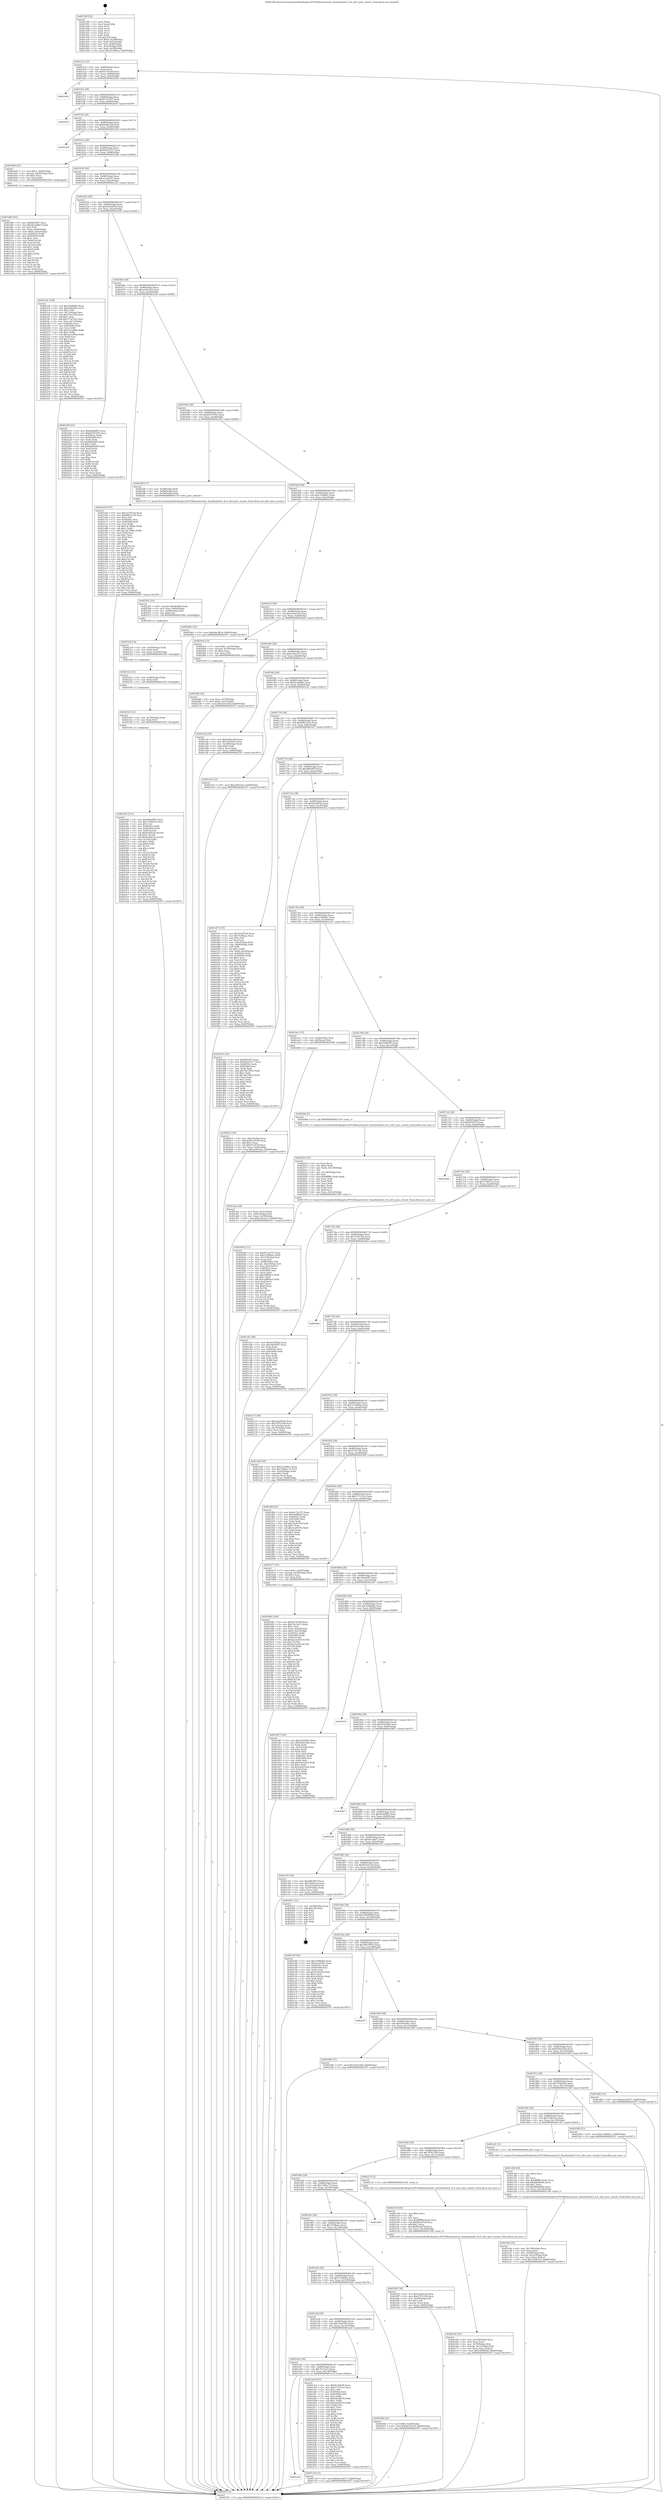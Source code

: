 digraph "0x401590" {
  label = "0x401590 (/mnt/c/Users/mathe/Desktop/tcc/POCII/binaries/extr_linuxfsnfsnfs3_fs.h_nfs3_proc_setacls_Final-ollvm.out::main(0))"
  labelloc = "t"
  node[shape=record]

  Entry [label="",width=0.3,height=0.3,shape=circle,fillcolor=black,style=filled]
  "0x4015c2" [label="{
     0x4015c2 [32]\l
     | [instrs]\l
     &nbsp;&nbsp;0x4015c2 \<+6\>: mov -0x84(%rbp),%eax\l
     &nbsp;&nbsp;0x4015c8 \<+2\>: mov %eax,%ecx\l
     &nbsp;&nbsp;0x4015ca \<+6\>: sub $0x8135bef9,%ecx\l
     &nbsp;&nbsp;0x4015d0 \<+6\>: mov %eax,-0x88(%rbp)\l
     &nbsp;&nbsp;0x4015d6 \<+6\>: mov %ecx,-0x8c(%rbp)\l
     &nbsp;&nbsp;0x4015dc \<+6\>: je 0000000000402436 \<main+0xea6\>\l
  }"]
  "0x402436" [label="{
     0x402436\l
  }", style=dashed]
  "0x4015e2" [label="{
     0x4015e2 [28]\l
     | [instrs]\l
     &nbsp;&nbsp;0x4015e2 \<+5\>: jmp 00000000004015e7 \<main+0x57\>\l
     &nbsp;&nbsp;0x4015e7 \<+6\>: mov -0x88(%rbp),%eax\l
     &nbsp;&nbsp;0x4015ed \<+5\>: sub $0x8c72a797,%eax\l
     &nbsp;&nbsp;0x4015f2 \<+6\>: mov %eax,-0x90(%rbp)\l
     &nbsp;&nbsp;0x4015f8 \<+6\>: je 00000000004024c9 \<main+0xf39\>\l
  }"]
  Exit [label="",width=0.3,height=0.3,shape=circle,fillcolor=black,style=filled,peripheries=2]
  "0x4024c9" [label="{
     0x4024c9\l
  }", style=dashed]
  "0x4015fe" [label="{
     0x4015fe [28]\l
     | [instrs]\l
     &nbsp;&nbsp;0x4015fe \<+5\>: jmp 0000000000401603 \<main+0x73\>\l
     &nbsp;&nbsp;0x401603 \<+6\>: mov -0x88(%rbp),%eax\l
     &nbsp;&nbsp;0x401609 \<+5\>: sub $0x8cdbce28,%eax\l
     &nbsp;&nbsp;0x40160e \<+6\>: mov %eax,-0x94(%rbp)\l
     &nbsp;&nbsp;0x401614 \<+6\>: je 00000000004023e8 \<main+0xe58\>\l
  }"]
  "0x402342" [label="{
     0x402342 [151]\l
     | [instrs]\l
     &nbsp;&nbsp;0x402342 \<+5\>: mov $0x464a8f65,%eax\l
     &nbsp;&nbsp;0x402347 \<+5\>: mov $0x729b0e5e,%esi\l
     &nbsp;&nbsp;0x40234c \<+2\>: mov $0x1,%cl\l
     &nbsp;&nbsp;0x40234e \<+8\>: mov 0x40505c,%r8d\l
     &nbsp;&nbsp;0x402356 \<+8\>: mov 0x405060,%r9d\l
     &nbsp;&nbsp;0x40235e \<+3\>: mov %r8d,%r10d\l
     &nbsp;&nbsp;0x402361 \<+7\>: sub $0xbcf4013e,%r10d\l
     &nbsp;&nbsp;0x402368 \<+4\>: sub $0x1,%r10d\l
     &nbsp;&nbsp;0x40236c \<+7\>: add $0xbcf4013e,%r10d\l
     &nbsp;&nbsp;0x402373 \<+4\>: imul %r10d,%r8d\l
     &nbsp;&nbsp;0x402377 \<+4\>: and $0x1,%r8d\l
     &nbsp;&nbsp;0x40237b \<+4\>: cmp $0x0,%r8d\l
     &nbsp;&nbsp;0x40237f \<+4\>: sete %r11b\l
     &nbsp;&nbsp;0x402383 \<+4\>: cmp $0xa,%r9d\l
     &nbsp;&nbsp;0x402387 \<+3\>: setl %bl\l
     &nbsp;&nbsp;0x40238a \<+3\>: mov %r11b,%r14b\l
     &nbsp;&nbsp;0x40238d \<+4\>: xor $0xff,%r14b\l
     &nbsp;&nbsp;0x402391 \<+3\>: mov %bl,%r15b\l
     &nbsp;&nbsp;0x402394 \<+4\>: xor $0xff,%r15b\l
     &nbsp;&nbsp;0x402398 \<+3\>: xor $0x1,%cl\l
     &nbsp;&nbsp;0x40239b \<+3\>: mov %r14b,%r12b\l
     &nbsp;&nbsp;0x40239e \<+4\>: and $0xff,%r12b\l
     &nbsp;&nbsp;0x4023a2 \<+3\>: and %cl,%r11b\l
     &nbsp;&nbsp;0x4023a5 \<+3\>: mov %r15b,%r13b\l
     &nbsp;&nbsp;0x4023a8 \<+4\>: and $0xff,%r13b\l
     &nbsp;&nbsp;0x4023ac \<+2\>: and %cl,%bl\l
     &nbsp;&nbsp;0x4023ae \<+3\>: or %r11b,%r12b\l
     &nbsp;&nbsp;0x4023b1 \<+3\>: or %bl,%r13b\l
     &nbsp;&nbsp;0x4023b4 \<+3\>: xor %r13b,%r12b\l
     &nbsp;&nbsp;0x4023b7 \<+3\>: or %r15b,%r14b\l
     &nbsp;&nbsp;0x4023ba \<+4\>: xor $0xff,%r14b\l
     &nbsp;&nbsp;0x4023be \<+3\>: or $0x1,%cl\l
     &nbsp;&nbsp;0x4023c1 \<+3\>: and %cl,%r14b\l
     &nbsp;&nbsp;0x4023c4 \<+3\>: or %r14b,%r12b\l
     &nbsp;&nbsp;0x4023c7 \<+4\>: test $0x1,%r12b\l
     &nbsp;&nbsp;0x4023cb \<+3\>: cmovne %esi,%eax\l
     &nbsp;&nbsp;0x4023ce \<+6\>: mov %eax,-0x84(%rbp)\l
     &nbsp;&nbsp;0x4023d4 \<+5\>: jmp 0000000000402597 \<main+0x1007\>\l
  }"]
  "0x4023e8" [label="{
     0x4023e8\l
  }", style=dashed]
  "0x40161a" [label="{
     0x40161a [28]\l
     | [instrs]\l
     &nbsp;&nbsp;0x40161a \<+5\>: jmp 000000000040161f \<main+0x8f\>\l
     &nbsp;&nbsp;0x40161f \<+6\>: mov -0x88(%rbp),%eax\l
     &nbsp;&nbsp;0x401625 \<+5\>: sub $0x9d255277,%eax\l
     &nbsp;&nbsp;0x40162a \<+6\>: mov %eax,-0x98(%rbp)\l
     &nbsp;&nbsp;0x401630 \<+6\>: je 0000000000401dd9 \<main+0x849\>\l
  }"]
  "0x402336" [label="{
     0x402336 [12]\l
     | [instrs]\l
     &nbsp;&nbsp;0x402336 \<+4\>: mov -0x78(%rbp),%rdx\l
     &nbsp;&nbsp;0x40233a \<+3\>: mov %rdx,%rdi\l
     &nbsp;&nbsp;0x40233d \<+5\>: call 0000000000401030 \<free@plt\>\l
     | [calls]\l
     &nbsp;&nbsp;0x401030 \{1\} (unknown)\l
  }"]
  "0x401dd9" [label="{
     0x401dd9 [23]\l
     | [instrs]\l
     &nbsp;&nbsp;0x401dd9 \<+7\>: movl $0x1,-0x60(%rbp)\l
     &nbsp;&nbsp;0x401de0 \<+4\>: movslq -0x60(%rbp),%rax\l
     &nbsp;&nbsp;0x401de4 \<+4\>: shl $0x2,%rax\l
     &nbsp;&nbsp;0x401de8 \<+3\>: mov %rax,%rdi\l
     &nbsp;&nbsp;0x401deb \<+5\>: call 0000000000401050 \<malloc@plt\>\l
     | [calls]\l
     &nbsp;&nbsp;0x401050 \{1\} (unknown)\l
  }"]
  "0x401636" [label="{
     0x401636 [28]\l
     | [instrs]\l
     &nbsp;&nbsp;0x401636 \<+5\>: jmp 000000000040163b \<main+0xab\>\l
     &nbsp;&nbsp;0x40163b \<+6\>: mov -0x88(%rbp),%eax\l
     &nbsp;&nbsp;0x401641 \<+5\>: sub $0xa1ae4341,%eax\l
     &nbsp;&nbsp;0x401646 \<+6\>: mov %eax,-0x9c(%rbp)\l
     &nbsp;&nbsp;0x40164c \<+6\>: je 00000000004021de \<main+0xc4e\>\l
  }"]
  "0x40232a" [label="{
     0x40232a [12]\l
     | [instrs]\l
     &nbsp;&nbsp;0x40232a \<+4\>: mov -0x68(%rbp),%rdx\l
     &nbsp;&nbsp;0x40232e \<+3\>: mov %rdx,%rdi\l
     &nbsp;&nbsp;0x402331 \<+5\>: call 0000000000401030 \<free@plt\>\l
     | [calls]\l
     &nbsp;&nbsp;0x401030 \{1\} (unknown)\l
  }"]
  "0x4021de" [label="{
     0x4021de [168]\l
     | [instrs]\l
     &nbsp;&nbsp;0x4021de \<+5\>: mov $0x3afdbdbe,%eax\l
     &nbsp;&nbsp;0x4021e3 \<+5\>: mov $0x5bdcb9cc,%ecx\l
     &nbsp;&nbsp;0x4021e8 \<+2\>: mov $0x1,%dl\l
     &nbsp;&nbsp;0x4021ea \<+3\>: mov -0x7c(%rbp),%esi\l
     &nbsp;&nbsp;0x4021ed \<+6\>: sub $0x373a7eb2,%esi\l
     &nbsp;&nbsp;0x4021f3 \<+3\>: add $0x1,%esi\l
     &nbsp;&nbsp;0x4021f6 \<+6\>: add $0x373a7eb2,%esi\l
     &nbsp;&nbsp;0x4021fc \<+3\>: mov %esi,-0x7c(%rbp)\l
     &nbsp;&nbsp;0x4021ff \<+7\>: mov 0x40505c,%esi\l
     &nbsp;&nbsp;0x402206 \<+7\>: mov 0x405060,%edi\l
     &nbsp;&nbsp;0x40220d \<+3\>: mov %esi,%r8d\l
     &nbsp;&nbsp;0x402210 \<+7\>: add $0x22ced00e,%r8d\l
     &nbsp;&nbsp;0x402217 \<+4\>: sub $0x1,%r8d\l
     &nbsp;&nbsp;0x40221b \<+7\>: sub $0x22ced00e,%r8d\l
     &nbsp;&nbsp;0x402222 \<+4\>: imul %r8d,%esi\l
     &nbsp;&nbsp;0x402226 \<+3\>: and $0x1,%esi\l
     &nbsp;&nbsp;0x402229 \<+3\>: cmp $0x0,%esi\l
     &nbsp;&nbsp;0x40222c \<+4\>: sete %r9b\l
     &nbsp;&nbsp;0x402230 \<+3\>: cmp $0xa,%edi\l
     &nbsp;&nbsp;0x402233 \<+4\>: setl %r10b\l
     &nbsp;&nbsp;0x402237 \<+3\>: mov %r9b,%r11b\l
     &nbsp;&nbsp;0x40223a \<+4\>: xor $0xff,%r11b\l
     &nbsp;&nbsp;0x40223e \<+3\>: mov %r10b,%bl\l
     &nbsp;&nbsp;0x402241 \<+3\>: xor $0xff,%bl\l
     &nbsp;&nbsp;0x402244 \<+3\>: xor $0x1,%dl\l
     &nbsp;&nbsp;0x402247 \<+3\>: mov %r11b,%r14b\l
     &nbsp;&nbsp;0x40224a \<+4\>: and $0xff,%r14b\l
     &nbsp;&nbsp;0x40224e \<+3\>: and %dl,%r9b\l
     &nbsp;&nbsp;0x402251 \<+3\>: mov %bl,%r15b\l
     &nbsp;&nbsp;0x402254 \<+4\>: and $0xff,%r15b\l
     &nbsp;&nbsp;0x402258 \<+3\>: and %dl,%r10b\l
     &nbsp;&nbsp;0x40225b \<+3\>: or %r9b,%r14b\l
     &nbsp;&nbsp;0x40225e \<+3\>: or %r10b,%r15b\l
     &nbsp;&nbsp;0x402261 \<+3\>: xor %r15b,%r14b\l
     &nbsp;&nbsp;0x402264 \<+3\>: or %bl,%r11b\l
     &nbsp;&nbsp;0x402267 \<+4\>: xor $0xff,%r11b\l
     &nbsp;&nbsp;0x40226b \<+3\>: or $0x1,%dl\l
     &nbsp;&nbsp;0x40226e \<+3\>: and %dl,%r11b\l
     &nbsp;&nbsp;0x402271 \<+3\>: or %r11b,%r14b\l
     &nbsp;&nbsp;0x402274 \<+4\>: test $0x1,%r14b\l
     &nbsp;&nbsp;0x402278 \<+3\>: cmovne %ecx,%eax\l
     &nbsp;&nbsp;0x40227b \<+6\>: mov %eax,-0x84(%rbp)\l
     &nbsp;&nbsp;0x402281 \<+5\>: jmp 0000000000402597 \<main+0x1007\>\l
  }"]
  "0x401652" [label="{
     0x401652 [28]\l
     | [instrs]\l
     &nbsp;&nbsp;0x401652 \<+5\>: jmp 0000000000401657 \<main+0xc7\>\l
     &nbsp;&nbsp;0x401657 \<+6\>: mov -0x88(%rbp),%eax\l
     &nbsp;&nbsp;0x40165d \<+5\>: sub $0xa54eb034,%eax\l
     &nbsp;&nbsp;0x401662 \<+6\>: mov %eax,-0xa0(%rbp)\l
     &nbsp;&nbsp;0x401668 \<+6\>: je 0000000000402295 \<main+0xd05\>\l
  }"]
  "0x402318" [label="{
     0x402318 [18]\l
     | [instrs]\l
     &nbsp;&nbsp;0x402318 \<+4\>: mov -0x58(%rbp),%rdx\l
     &nbsp;&nbsp;0x40231c \<+3\>: mov %rdx,%rdi\l
     &nbsp;&nbsp;0x40231f \<+6\>: mov %eax,-0x144(%rbp)\l
     &nbsp;&nbsp;0x402325 \<+5\>: call 0000000000401030 \<free@plt\>\l
     | [calls]\l
     &nbsp;&nbsp;0x401030 \{1\} (unknown)\l
  }"]
  "0x402295" [label="{
     0x402295 [91]\l
     | [instrs]\l
     &nbsp;&nbsp;0x402295 \<+5\>: mov $0x464a8f65,%eax\l
     &nbsp;&nbsp;0x40229a \<+5\>: mov $0xb9761916,%ecx\l
     &nbsp;&nbsp;0x40229f \<+7\>: mov 0x40505c,%edx\l
     &nbsp;&nbsp;0x4022a6 \<+7\>: mov 0x405060,%esi\l
     &nbsp;&nbsp;0x4022ad \<+2\>: mov %edx,%edi\l
     &nbsp;&nbsp;0x4022af \<+6\>: sub $0xb664bdf3,%edi\l
     &nbsp;&nbsp;0x4022b5 \<+3\>: sub $0x1,%edi\l
     &nbsp;&nbsp;0x4022b8 \<+6\>: add $0xb664bdf3,%edi\l
     &nbsp;&nbsp;0x4022be \<+3\>: imul %edi,%edx\l
     &nbsp;&nbsp;0x4022c1 \<+3\>: and $0x1,%edx\l
     &nbsp;&nbsp;0x4022c4 \<+3\>: cmp $0x0,%edx\l
     &nbsp;&nbsp;0x4022c7 \<+4\>: sete %r8b\l
     &nbsp;&nbsp;0x4022cb \<+3\>: cmp $0xa,%esi\l
     &nbsp;&nbsp;0x4022ce \<+4\>: setl %r9b\l
     &nbsp;&nbsp;0x4022d2 \<+3\>: mov %r8b,%r10b\l
     &nbsp;&nbsp;0x4022d5 \<+3\>: and %r9b,%r10b\l
     &nbsp;&nbsp;0x4022d8 \<+3\>: xor %r9b,%r8b\l
     &nbsp;&nbsp;0x4022db \<+3\>: or %r8b,%r10b\l
     &nbsp;&nbsp;0x4022de \<+4\>: test $0x1,%r10b\l
     &nbsp;&nbsp;0x4022e2 \<+3\>: cmovne %ecx,%eax\l
     &nbsp;&nbsp;0x4022e5 \<+6\>: mov %eax,-0x84(%rbp)\l
     &nbsp;&nbsp;0x4022eb \<+5\>: jmp 0000000000402597 \<main+0x1007\>\l
  }"]
  "0x40166e" [label="{
     0x40166e [28]\l
     | [instrs]\l
     &nbsp;&nbsp;0x40166e \<+5\>: jmp 0000000000401673 \<main+0xe3\>\l
     &nbsp;&nbsp;0x401673 \<+6\>: mov -0x88(%rbp),%eax\l
     &nbsp;&nbsp;0x401679 \<+5\>: sub $0xac0014a3,%eax\l
     &nbsp;&nbsp;0x40167e \<+6\>: mov %eax,-0xa4(%rbp)\l
     &nbsp;&nbsp;0x401684 \<+6\>: je 0000000000401e64 \<main+0x8d4\>\l
  }"]
  "0x402301" [label="{
     0x402301 [23]\l
     | [instrs]\l
     &nbsp;&nbsp;0x402301 \<+10\>: movabs $0x4030b6,%rdi\l
     &nbsp;&nbsp;0x40230b \<+3\>: mov %eax,-0x80(%rbp)\l
     &nbsp;&nbsp;0x40230e \<+3\>: mov -0x80(%rbp),%esi\l
     &nbsp;&nbsp;0x402311 \<+2\>: mov $0x0,%al\l
     &nbsp;&nbsp;0x402313 \<+5\>: call 0000000000401040 \<printf@plt\>\l
     | [calls]\l
     &nbsp;&nbsp;0x401040 \{1\} (unknown)\l
  }"]
  "0x401e64" [label="{
     0x401e64 [147]\l
     | [instrs]\l
     &nbsp;&nbsp;0x401e64 \<+5\>: mov $0x3253f15b,%eax\l
     &nbsp;&nbsp;0x401e69 \<+5\>: mov $0xd881a354,%ecx\l
     &nbsp;&nbsp;0x401e6e \<+2\>: mov $0x1,%dl\l
     &nbsp;&nbsp;0x401e70 \<+7\>: mov 0x40505c,%esi\l
     &nbsp;&nbsp;0x401e77 \<+7\>: mov 0x405060,%edi\l
     &nbsp;&nbsp;0x401e7e \<+3\>: mov %esi,%r8d\l
     &nbsp;&nbsp;0x401e81 \<+7\>: sub $0x1dc799d2,%r8d\l
     &nbsp;&nbsp;0x401e88 \<+4\>: sub $0x1,%r8d\l
     &nbsp;&nbsp;0x401e8c \<+7\>: add $0x1dc799d2,%r8d\l
     &nbsp;&nbsp;0x401e93 \<+4\>: imul %r8d,%esi\l
     &nbsp;&nbsp;0x401e97 \<+3\>: and $0x1,%esi\l
     &nbsp;&nbsp;0x401e9a \<+3\>: cmp $0x0,%esi\l
     &nbsp;&nbsp;0x401e9d \<+4\>: sete %r9b\l
     &nbsp;&nbsp;0x401ea1 \<+3\>: cmp $0xa,%edi\l
     &nbsp;&nbsp;0x401ea4 \<+4\>: setl %r10b\l
     &nbsp;&nbsp;0x401ea8 \<+3\>: mov %r9b,%r11b\l
     &nbsp;&nbsp;0x401eab \<+4\>: xor $0xff,%r11b\l
     &nbsp;&nbsp;0x401eaf \<+3\>: mov %r10b,%bl\l
     &nbsp;&nbsp;0x401eb2 \<+3\>: xor $0xff,%bl\l
     &nbsp;&nbsp;0x401eb5 \<+3\>: xor $0x0,%dl\l
     &nbsp;&nbsp;0x401eb8 \<+3\>: mov %r11b,%r14b\l
     &nbsp;&nbsp;0x401ebb \<+4\>: and $0x0,%r14b\l
     &nbsp;&nbsp;0x401ebf \<+3\>: and %dl,%r9b\l
     &nbsp;&nbsp;0x401ec2 \<+3\>: mov %bl,%r15b\l
     &nbsp;&nbsp;0x401ec5 \<+4\>: and $0x0,%r15b\l
     &nbsp;&nbsp;0x401ec9 \<+3\>: and %dl,%r10b\l
     &nbsp;&nbsp;0x401ecc \<+3\>: or %r9b,%r14b\l
     &nbsp;&nbsp;0x401ecf \<+3\>: or %r10b,%r15b\l
     &nbsp;&nbsp;0x401ed2 \<+3\>: xor %r15b,%r14b\l
     &nbsp;&nbsp;0x401ed5 \<+3\>: or %bl,%r11b\l
     &nbsp;&nbsp;0x401ed8 \<+4\>: xor $0xff,%r11b\l
     &nbsp;&nbsp;0x401edc \<+3\>: or $0x0,%dl\l
     &nbsp;&nbsp;0x401edf \<+3\>: and %dl,%r11b\l
     &nbsp;&nbsp;0x401ee2 \<+3\>: or %r11b,%r14b\l
     &nbsp;&nbsp;0x401ee5 \<+4\>: test $0x1,%r14b\l
     &nbsp;&nbsp;0x401ee9 \<+3\>: cmovne %ecx,%eax\l
     &nbsp;&nbsp;0x401eec \<+6\>: mov %eax,-0x84(%rbp)\l
     &nbsp;&nbsp;0x401ef2 \<+5\>: jmp 0000000000402597 \<main+0x1007\>\l
  }"]
  "0x40168a" [label="{
     0x40168a [28]\l
     | [instrs]\l
     &nbsp;&nbsp;0x40168a \<+5\>: jmp 000000000040168f \<main+0xff\>\l
     &nbsp;&nbsp;0x40168f \<+6\>: mov -0x88(%rbp),%eax\l
     &nbsp;&nbsp;0x401695 \<+5\>: sub $0xb9761916,%eax\l
     &nbsp;&nbsp;0x40169a \<+6\>: mov %eax,-0xa8(%rbp)\l
     &nbsp;&nbsp;0x4016a0 \<+6\>: je 00000000004022f0 \<main+0xd60\>\l
  }"]
  "0x402160" [label="{
     0x402160 [35]\l
     | [instrs]\l
     &nbsp;&nbsp;0x402160 \<+6\>: mov -0x140(%rbp),%ecx\l
     &nbsp;&nbsp;0x402166 \<+3\>: imul %eax,%ecx\l
     &nbsp;&nbsp;0x402169 \<+4\>: mov -0x78(%rbp),%rsi\l
     &nbsp;&nbsp;0x40216d \<+4\>: movslq -0x7c(%rbp),%rdi\l
     &nbsp;&nbsp;0x402171 \<+3\>: mov %ecx,(%rsi,%rdi,4)\l
     &nbsp;&nbsp;0x402174 \<+10\>: movl $0x548680d9,-0x84(%rbp)\l
     &nbsp;&nbsp;0x40217e \<+5\>: jmp 0000000000402597 \<main+0x1007\>\l
  }"]
  "0x4022f0" [label="{
     0x4022f0 [17]\l
     | [instrs]\l
     &nbsp;&nbsp;0x4022f0 \<+4\>: mov -0x58(%rbp),%rdi\l
     &nbsp;&nbsp;0x4022f4 \<+4\>: mov -0x68(%rbp),%rsi\l
     &nbsp;&nbsp;0x4022f8 \<+4\>: mov -0x78(%rbp),%rdx\l
     &nbsp;&nbsp;0x4022fc \<+5\>: call 0000000000401570 \<nfs3_proc_setacls\>\l
     | [calls]\l
     &nbsp;&nbsp;0x401570 \{1\} (/mnt/c/Users/mathe/Desktop/tcc/POCII/binaries/extr_linuxfsnfsnfs3_fs.h_nfs3_proc_setacls_Final-ollvm.out::nfs3_proc_setacls)\l
  }"]
  "0x4016a6" [label="{
     0x4016a6 [28]\l
     | [instrs]\l
     &nbsp;&nbsp;0x4016a6 \<+5\>: jmp 00000000004016ab \<main+0x11b\>\l
     &nbsp;&nbsp;0x4016ab \<+6\>: mov -0x88(%rbp),%eax\l
     &nbsp;&nbsp;0x4016b1 \<+5\>: sub $0xc33066ee,%eax\l
     &nbsp;&nbsp;0x4016b6 \<+6\>: mov %eax,-0xac(%rbp)\l
     &nbsp;&nbsp;0x4016bc \<+6\>: je 00000000004020b3 \<main+0xb23\>\l
  }"]
  "0x402138" [label="{
     0x402138 [40]\l
     | [instrs]\l
     &nbsp;&nbsp;0x402138 \<+5\>: mov $0x2,%ecx\l
     &nbsp;&nbsp;0x40213d \<+1\>: cltd\l
     &nbsp;&nbsp;0x40213e \<+2\>: idiv %ecx\l
     &nbsp;&nbsp;0x402140 \<+6\>: imul $0xfffffffe,%edx,%ecx\l
     &nbsp;&nbsp;0x402146 \<+6\>: sub $0x89cad72f,%ecx\l
     &nbsp;&nbsp;0x40214c \<+3\>: add $0x1,%ecx\l
     &nbsp;&nbsp;0x40214f \<+6\>: add $0x89cad72f,%ecx\l
     &nbsp;&nbsp;0x402155 \<+6\>: mov %ecx,-0x140(%rbp)\l
     &nbsp;&nbsp;0x40215b \<+5\>: call 0000000000401160 \<next_i\>\l
     | [calls]\l
     &nbsp;&nbsp;0x401160 \{1\} (/mnt/c/Users/mathe/Desktop/tcc/POCII/binaries/extr_linuxfsnfsnfs3_fs.h_nfs3_proc_setacls_Final-ollvm.out::next_i)\l
  }"]
  "0x4020b3" [label="{
     0x4020b3 [15]\l
     | [instrs]\l
     &nbsp;&nbsp;0x4020b3 \<+10\>: movl $0xdde3f63a,-0x84(%rbp)\l
     &nbsp;&nbsp;0x4020bd \<+5\>: jmp 0000000000402597 \<main+0x1007\>\l
  }"]
  "0x4016c2" [label="{
     0x4016c2 [28]\l
     | [instrs]\l
     &nbsp;&nbsp;0x4016c2 \<+5\>: jmp 00000000004016c7 \<main+0x137\>\l
     &nbsp;&nbsp;0x4016c7 \<+6\>: mov -0x88(%rbp),%eax\l
     &nbsp;&nbsp;0x4016cd \<+5\>: sub $0xca6e0ccb,%eax\l
     &nbsp;&nbsp;0x4016d2 \<+6\>: mov %eax,-0xb0(%rbp)\l
     &nbsp;&nbsp;0x4016d8 \<+6\>: je 00000000004020e4 \<main+0xb54\>\l
  }"]
  "0x4020fb" [label="{
     0x4020fb [26]\l
     | [instrs]\l
     &nbsp;&nbsp;0x4020fb \<+4\>: mov %rax,-0x78(%rbp)\l
     &nbsp;&nbsp;0x4020ff \<+7\>: movl $0x0,-0x7c(%rbp)\l
     &nbsp;&nbsp;0x402106 \<+10\>: movl $0x32f1ee6d,-0x84(%rbp)\l
     &nbsp;&nbsp;0x402110 \<+5\>: jmp 0000000000402597 \<main+0x1007\>\l
  }"]
  "0x4020e4" [label="{
     0x4020e4 [23]\l
     | [instrs]\l
     &nbsp;&nbsp;0x4020e4 \<+7\>: movl $0x1,-0x70(%rbp)\l
     &nbsp;&nbsp;0x4020eb \<+4\>: movslq -0x70(%rbp),%rax\l
     &nbsp;&nbsp;0x4020ef \<+4\>: shl $0x2,%rax\l
     &nbsp;&nbsp;0x4020f3 \<+3\>: mov %rax,%rdi\l
     &nbsp;&nbsp;0x4020f6 \<+5\>: call 0000000000401050 \<malloc@plt\>\l
     | [calls]\l
     &nbsp;&nbsp;0x401050 \{1\} (unknown)\l
  }"]
  "0x4016de" [label="{
     0x4016de [28]\l
     | [instrs]\l
     &nbsp;&nbsp;0x4016de \<+5\>: jmp 00000000004016e3 \<main+0x153\>\l
     &nbsp;&nbsp;0x4016e3 \<+6\>: mov -0x88(%rbp),%eax\l
     &nbsp;&nbsp;0x4016e9 \<+5\>: sub $0xce0ea512,%eax\l
     &nbsp;&nbsp;0x4016ee \<+6\>: mov %eax,-0xb4(%rbp)\l
     &nbsp;&nbsp;0x4016f4 \<+6\>: je 0000000000401ac6 \<main+0x536\>\l
  }"]
  "0x402044" [label="{
     0x402044 [111]\l
     | [instrs]\l
     &nbsp;&nbsp;0x402044 \<+5\>: mov $0x8c72a797,%ecx\l
     &nbsp;&nbsp;0x402049 \<+5\>: mov $0xc33066ee,%edx\l
     &nbsp;&nbsp;0x40204e \<+6\>: mov -0x13c(%rbp),%esi\l
     &nbsp;&nbsp;0x402054 \<+3\>: imul %eax,%esi\l
     &nbsp;&nbsp;0x402057 \<+4\>: mov -0x68(%rbp),%r8\l
     &nbsp;&nbsp;0x40205b \<+4\>: movslq -0x6c(%rbp),%r9\l
     &nbsp;&nbsp;0x40205f \<+4\>: mov %esi,(%r8,%r9,4)\l
     &nbsp;&nbsp;0x402063 \<+7\>: mov 0x40505c,%eax\l
     &nbsp;&nbsp;0x40206a \<+7\>: mov 0x405060,%esi\l
     &nbsp;&nbsp;0x402071 \<+2\>: mov %eax,%edi\l
     &nbsp;&nbsp;0x402073 \<+6\>: sub $0xce88b2e2,%edi\l
     &nbsp;&nbsp;0x402079 \<+3\>: sub $0x1,%edi\l
     &nbsp;&nbsp;0x40207c \<+6\>: add $0xce88b2e2,%edi\l
     &nbsp;&nbsp;0x402082 \<+3\>: imul %edi,%eax\l
     &nbsp;&nbsp;0x402085 \<+3\>: and $0x1,%eax\l
     &nbsp;&nbsp;0x402088 \<+3\>: cmp $0x0,%eax\l
     &nbsp;&nbsp;0x40208b \<+4\>: sete %r10b\l
     &nbsp;&nbsp;0x40208f \<+3\>: cmp $0xa,%esi\l
     &nbsp;&nbsp;0x402092 \<+4\>: setl %r11b\l
     &nbsp;&nbsp;0x402096 \<+3\>: mov %r10b,%bl\l
     &nbsp;&nbsp;0x402099 \<+3\>: and %r11b,%bl\l
     &nbsp;&nbsp;0x40209c \<+3\>: xor %r11b,%r10b\l
     &nbsp;&nbsp;0x40209f \<+3\>: or %r10b,%bl\l
     &nbsp;&nbsp;0x4020a2 \<+3\>: test $0x1,%bl\l
     &nbsp;&nbsp;0x4020a5 \<+3\>: cmovne %edx,%ecx\l
     &nbsp;&nbsp;0x4020a8 \<+6\>: mov %ecx,-0x84(%rbp)\l
     &nbsp;&nbsp;0x4020ae \<+5\>: jmp 0000000000402597 \<main+0x1007\>\l
  }"]
  "0x401ac6" [label="{
     0x401ac6 [30]\l
     | [instrs]\l
     &nbsp;&nbsp;0x401ac6 \<+5\>: mov $0x8cdbce28,%eax\l
     &nbsp;&nbsp;0x401acb \<+5\>: mov $0x7eb5f342,%ecx\l
     &nbsp;&nbsp;0x401ad0 \<+3\>: mov -0x30(%rbp),%edx\l
     &nbsp;&nbsp;0x401ad3 \<+3\>: cmp $0x0,%edx\l
     &nbsp;&nbsp;0x401ad6 \<+3\>: cmove %ecx,%eax\l
     &nbsp;&nbsp;0x401ad9 \<+6\>: mov %eax,-0x84(%rbp)\l
     &nbsp;&nbsp;0x401adf \<+5\>: jmp 0000000000402597 \<main+0x1007\>\l
  }"]
  "0x4016fa" [label="{
     0x4016fa [28]\l
     | [instrs]\l
     &nbsp;&nbsp;0x4016fa \<+5\>: jmp 00000000004016ff \<main+0x16f\>\l
     &nbsp;&nbsp;0x4016ff \<+6\>: mov -0x88(%rbp),%eax\l
     &nbsp;&nbsp;0x401705 \<+5\>: sub $0xd2aa0bb5,%eax\l
     &nbsp;&nbsp;0x40170a \<+6\>: mov %eax,-0xb8(%rbp)\l
     &nbsp;&nbsp;0x401710 \<+6\>: je 0000000000401e55 \<main+0x8c5\>\l
  }"]
  "0x402010" [label="{
     0x402010 [52]\l
     | [instrs]\l
     &nbsp;&nbsp;0x402010 \<+2\>: xor %ecx,%ecx\l
     &nbsp;&nbsp;0x402012 \<+5\>: mov $0x2,%edx\l
     &nbsp;&nbsp;0x402017 \<+6\>: mov %edx,-0x138(%rbp)\l
     &nbsp;&nbsp;0x40201d \<+1\>: cltd\l
     &nbsp;&nbsp;0x40201e \<+6\>: mov -0x138(%rbp),%esi\l
     &nbsp;&nbsp;0x402024 \<+2\>: idiv %esi\l
     &nbsp;&nbsp;0x402026 \<+6\>: imul $0xfffffffe,%edx,%edx\l
     &nbsp;&nbsp;0x40202c \<+2\>: mov %ecx,%edi\l
     &nbsp;&nbsp;0x40202e \<+2\>: sub %edx,%edi\l
     &nbsp;&nbsp;0x402030 \<+2\>: mov %ecx,%edx\l
     &nbsp;&nbsp;0x402032 \<+3\>: sub $0x1,%edx\l
     &nbsp;&nbsp;0x402035 \<+2\>: add %edx,%edi\l
     &nbsp;&nbsp;0x402037 \<+2\>: sub %edi,%ecx\l
     &nbsp;&nbsp;0x402039 \<+6\>: mov %ecx,-0x13c(%rbp)\l
     &nbsp;&nbsp;0x40203f \<+5\>: call 0000000000401160 \<next_i\>\l
     | [calls]\l
     &nbsp;&nbsp;0x401160 \{1\} (/mnt/c/Users/mathe/Desktop/tcc/POCII/binaries/extr_linuxfsnfsnfs3_fs.h_nfs3_proc_setacls_Final-ollvm.out::next_i)\l
  }"]
  "0x401e55" [label="{
     0x401e55 [15]\l
     | [instrs]\l
     &nbsp;&nbsp;0x401e55 \<+10\>: movl $0xac0014a3,-0x84(%rbp)\l
     &nbsp;&nbsp;0x401e5f \<+5\>: jmp 0000000000402597 \<main+0x1007\>\l
  }"]
  "0x401716" [label="{
     0x401716 [28]\l
     | [instrs]\l
     &nbsp;&nbsp;0x401716 \<+5\>: jmp 000000000040171b \<main+0x18b\>\l
     &nbsp;&nbsp;0x40171b \<+6\>: mov -0x88(%rbp),%eax\l
     &nbsp;&nbsp;0x401721 \<+5\>: sub $0xd881a354,%eax\l
     &nbsp;&nbsp;0x401726 \<+6\>: mov %eax,-0xbc(%rbp)\l
     &nbsp;&nbsp;0x40172c \<+6\>: je 0000000000401ef7 \<main+0x967\>\l
  }"]
  "0x401df0" [label="{
     0x401df0 [101]\l
     | [instrs]\l
     &nbsp;&nbsp;0x401df0 \<+5\>: mov $0xfb30297,%ecx\l
     &nbsp;&nbsp;0x401df5 \<+5\>: mov $0xd2aa0bb5,%edx\l
     &nbsp;&nbsp;0x401dfa \<+2\>: xor %esi,%esi\l
     &nbsp;&nbsp;0x401dfc \<+4\>: mov %rax,-0x68(%rbp)\l
     &nbsp;&nbsp;0x401e00 \<+7\>: movl $0x0,-0x6c(%rbp)\l
     &nbsp;&nbsp;0x401e07 \<+8\>: mov 0x40505c,%r8d\l
     &nbsp;&nbsp;0x401e0f \<+8\>: mov 0x405060,%r9d\l
     &nbsp;&nbsp;0x401e17 \<+3\>: sub $0x1,%esi\l
     &nbsp;&nbsp;0x401e1a \<+3\>: mov %r8d,%r10d\l
     &nbsp;&nbsp;0x401e1d \<+3\>: add %esi,%r10d\l
     &nbsp;&nbsp;0x401e20 \<+4\>: imul %r10d,%r8d\l
     &nbsp;&nbsp;0x401e24 \<+4\>: and $0x1,%r8d\l
     &nbsp;&nbsp;0x401e28 \<+4\>: cmp $0x0,%r8d\l
     &nbsp;&nbsp;0x401e2c \<+4\>: sete %r11b\l
     &nbsp;&nbsp;0x401e30 \<+4\>: cmp $0xa,%r9d\l
     &nbsp;&nbsp;0x401e34 \<+3\>: setl %bl\l
     &nbsp;&nbsp;0x401e37 \<+3\>: mov %r11b,%r14b\l
     &nbsp;&nbsp;0x401e3a \<+3\>: and %bl,%r14b\l
     &nbsp;&nbsp;0x401e3d \<+3\>: xor %bl,%r11b\l
     &nbsp;&nbsp;0x401e40 \<+3\>: or %r11b,%r14b\l
     &nbsp;&nbsp;0x401e43 \<+4\>: test $0x1,%r14b\l
     &nbsp;&nbsp;0x401e47 \<+3\>: cmovne %edx,%ecx\l
     &nbsp;&nbsp;0x401e4a \<+6\>: mov %ecx,-0x84(%rbp)\l
     &nbsp;&nbsp;0x401e50 \<+5\>: jmp 0000000000402597 \<main+0x1007\>\l
  }"]
  "0x401ef7" [label="{
     0x401ef7 [155]\l
     | [instrs]\l
     &nbsp;&nbsp;0x401ef7 \<+5\>: mov $0x3253f15b,%eax\l
     &nbsp;&nbsp;0x401efc \<+5\>: mov $0x7b3fbaac,%ecx\l
     &nbsp;&nbsp;0x401f01 \<+2\>: mov $0x1,%dl\l
     &nbsp;&nbsp;0x401f03 \<+2\>: xor %esi,%esi\l
     &nbsp;&nbsp;0x401f05 \<+3\>: mov -0x6c(%rbp),%edi\l
     &nbsp;&nbsp;0x401f08 \<+3\>: cmp -0x60(%rbp),%edi\l
     &nbsp;&nbsp;0x401f0b \<+4\>: setl %r8b\l
     &nbsp;&nbsp;0x401f0f \<+4\>: and $0x1,%r8b\l
     &nbsp;&nbsp;0x401f13 \<+4\>: mov %r8b,-0x29(%rbp)\l
     &nbsp;&nbsp;0x401f17 \<+7\>: mov 0x40505c,%edi\l
     &nbsp;&nbsp;0x401f1e \<+8\>: mov 0x405060,%r9d\l
     &nbsp;&nbsp;0x401f26 \<+3\>: sub $0x1,%esi\l
     &nbsp;&nbsp;0x401f29 \<+3\>: mov %edi,%r10d\l
     &nbsp;&nbsp;0x401f2c \<+3\>: add %esi,%r10d\l
     &nbsp;&nbsp;0x401f2f \<+4\>: imul %r10d,%edi\l
     &nbsp;&nbsp;0x401f33 \<+3\>: and $0x1,%edi\l
     &nbsp;&nbsp;0x401f36 \<+3\>: cmp $0x0,%edi\l
     &nbsp;&nbsp;0x401f39 \<+4\>: sete %r8b\l
     &nbsp;&nbsp;0x401f3d \<+4\>: cmp $0xa,%r9d\l
     &nbsp;&nbsp;0x401f41 \<+4\>: setl %r11b\l
     &nbsp;&nbsp;0x401f45 \<+3\>: mov %r8b,%bl\l
     &nbsp;&nbsp;0x401f48 \<+3\>: xor $0xff,%bl\l
     &nbsp;&nbsp;0x401f4b \<+3\>: mov %r11b,%r14b\l
     &nbsp;&nbsp;0x401f4e \<+4\>: xor $0xff,%r14b\l
     &nbsp;&nbsp;0x401f52 \<+3\>: xor $0x1,%dl\l
     &nbsp;&nbsp;0x401f55 \<+3\>: mov %bl,%r15b\l
     &nbsp;&nbsp;0x401f58 \<+4\>: and $0xff,%r15b\l
     &nbsp;&nbsp;0x401f5c \<+3\>: and %dl,%r8b\l
     &nbsp;&nbsp;0x401f5f \<+3\>: mov %r14b,%r12b\l
     &nbsp;&nbsp;0x401f62 \<+4\>: and $0xff,%r12b\l
     &nbsp;&nbsp;0x401f66 \<+3\>: and %dl,%r11b\l
     &nbsp;&nbsp;0x401f69 \<+3\>: or %r8b,%r15b\l
     &nbsp;&nbsp;0x401f6c \<+3\>: or %r11b,%r12b\l
     &nbsp;&nbsp;0x401f6f \<+3\>: xor %r12b,%r15b\l
     &nbsp;&nbsp;0x401f72 \<+3\>: or %r14b,%bl\l
     &nbsp;&nbsp;0x401f75 \<+3\>: xor $0xff,%bl\l
     &nbsp;&nbsp;0x401f78 \<+3\>: or $0x1,%dl\l
     &nbsp;&nbsp;0x401f7b \<+2\>: and %dl,%bl\l
     &nbsp;&nbsp;0x401f7d \<+3\>: or %bl,%r15b\l
     &nbsp;&nbsp;0x401f80 \<+4\>: test $0x1,%r15b\l
     &nbsp;&nbsp;0x401f84 \<+3\>: cmovne %ecx,%eax\l
     &nbsp;&nbsp;0x401f87 \<+6\>: mov %eax,-0x84(%rbp)\l
     &nbsp;&nbsp;0x401f8d \<+5\>: jmp 0000000000402597 \<main+0x1007\>\l
  }"]
  "0x401732" [label="{
     0x401732 [28]\l
     | [instrs]\l
     &nbsp;&nbsp;0x401732 \<+5\>: jmp 0000000000401737 \<main+0x1a7\>\l
     &nbsp;&nbsp;0x401737 \<+6\>: mov -0x88(%rbp),%eax\l
     &nbsp;&nbsp;0x40173d \<+5\>: sub $0xd8fc987f,%eax\l
     &nbsp;&nbsp;0x401742 \<+6\>: mov %eax,-0xc0(%rbp)\l
     &nbsp;&nbsp;0x401748 \<+6\>: je 0000000000401d7e \<main+0x7ee\>\l
  }"]
  "0x401c8e" [label="{
     0x401c8e [35]\l
     | [instrs]\l
     &nbsp;&nbsp;0x401c8e \<+6\>: mov -0x134(%rbp),%ecx\l
     &nbsp;&nbsp;0x401c94 \<+3\>: imul %eax,%ecx\l
     &nbsp;&nbsp;0x401c97 \<+4\>: mov -0x58(%rbp),%rsi\l
     &nbsp;&nbsp;0x401c9b \<+4\>: movslq -0x5c(%rbp),%rdi\l
     &nbsp;&nbsp;0x401c9f \<+3\>: mov %ecx,(%rsi,%rdi,4)\l
     &nbsp;&nbsp;0x401ca2 \<+10\>: movl $0x120447ca,-0x84(%rbp)\l
     &nbsp;&nbsp;0x401cac \<+5\>: jmp 0000000000402597 \<main+0x1007\>\l
  }"]
  "0x401d7e" [label="{
     0x401d7e [91]\l
     | [instrs]\l
     &nbsp;&nbsp;0x401d7e \<+5\>: mov $0xfb30297,%eax\l
     &nbsp;&nbsp;0x401d83 \<+5\>: mov $0x9d255277,%ecx\l
     &nbsp;&nbsp;0x401d88 \<+7\>: mov 0x40505c,%edx\l
     &nbsp;&nbsp;0x401d8f \<+7\>: mov 0x405060,%esi\l
     &nbsp;&nbsp;0x401d96 \<+2\>: mov %edx,%edi\l
     &nbsp;&nbsp;0x401d98 \<+6\>: add $0x76a79053,%edi\l
     &nbsp;&nbsp;0x401d9e \<+3\>: sub $0x1,%edi\l
     &nbsp;&nbsp;0x401da1 \<+6\>: sub $0x76a79053,%edi\l
     &nbsp;&nbsp;0x401da7 \<+3\>: imul %edi,%edx\l
     &nbsp;&nbsp;0x401daa \<+3\>: and $0x1,%edx\l
     &nbsp;&nbsp;0x401dad \<+3\>: cmp $0x0,%edx\l
     &nbsp;&nbsp;0x401db0 \<+4\>: sete %r8b\l
     &nbsp;&nbsp;0x401db4 \<+3\>: cmp $0xa,%esi\l
     &nbsp;&nbsp;0x401db7 \<+4\>: setl %r9b\l
     &nbsp;&nbsp;0x401dbb \<+3\>: mov %r8b,%r10b\l
     &nbsp;&nbsp;0x401dbe \<+3\>: and %r9b,%r10b\l
     &nbsp;&nbsp;0x401dc1 \<+3\>: xor %r9b,%r8b\l
     &nbsp;&nbsp;0x401dc4 \<+3\>: or %r8b,%r10b\l
     &nbsp;&nbsp;0x401dc7 \<+4\>: test $0x1,%r10b\l
     &nbsp;&nbsp;0x401dcb \<+3\>: cmovne %ecx,%eax\l
     &nbsp;&nbsp;0x401dce \<+6\>: mov %eax,-0x84(%rbp)\l
     &nbsp;&nbsp;0x401dd4 \<+5\>: jmp 0000000000402597 \<main+0x1007\>\l
  }"]
  "0x40174e" [label="{
     0x40174e [28]\l
     | [instrs]\l
     &nbsp;&nbsp;0x40174e \<+5\>: jmp 0000000000401753 \<main+0x1c3\>\l
     &nbsp;&nbsp;0x401753 \<+6\>: mov -0x88(%rbp),%eax\l
     &nbsp;&nbsp;0x401759 \<+5\>: sub $0xdde3f63a,%eax\l
     &nbsp;&nbsp;0x40175e \<+6\>: mov %eax,-0xc4(%rbp)\l
     &nbsp;&nbsp;0x401764 \<+6\>: je 00000000004020c2 \<main+0xb32\>\l
  }"]
  "0x401c66" [label="{
     0x401c66 [40]\l
     | [instrs]\l
     &nbsp;&nbsp;0x401c66 \<+5\>: mov $0x2,%ecx\l
     &nbsp;&nbsp;0x401c6b \<+1\>: cltd\l
     &nbsp;&nbsp;0x401c6c \<+2\>: idiv %ecx\l
     &nbsp;&nbsp;0x401c6e \<+6\>: imul $0xfffffffe,%edx,%ecx\l
     &nbsp;&nbsp;0x401c74 \<+6\>: add $0x86bd829e,%ecx\l
     &nbsp;&nbsp;0x401c7a \<+3\>: add $0x1,%ecx\l
     &nbsp;&nbsp;0x401c7d \<+6\>: sub $0x86bd829e,%ecx\l
     &nbsp;&nbsp;0x401c83 \<+6\>: mov %ecx,-0x134(%rbp)\l
     &nbsp;&nbsp;0x401c89 \<+5\>: call 0000000000401160 \<next_i\>\l
     | [calls]\l
     &nbsp;&nbsp;0x401160 \{1\} (/mnt/c/Users/mathe/Desktop/tcc/POCII/binaries/extr_linuxfsnfsnfs3_fs.h_nfs3_proc_setacls_Final-ollvm.out::next_i)\l
  }"]
  "0x4020c2" [label="{
     0x4020c2 [34]\l
     | [instrs]\l
     &nbsp;&nbsp;0x4020c2 \<+3\>: mov -0x6c(%rbp),%eax\l
     &nbsp;&nbsp;0x4020c5 \<+5\>: add $0xf3c3f149,%eax\l
     &nbsp;&nbsp;0x4020ca \<+3\>: add $0x1,%eax\l
     &nbsp;&nbsp;0x4020cd \<+5\>: sub $0xf3c3f149,%eax\l
     &nbsp;&nbsp;0x4020d2 \<+3\>: mov %eax,-0x6c(%rbp)\l
     &nbsp;&nbsp;0x4020d5 \<+10\>: movl $0xac0014a3,-0x84(%rbp)\l
     &nbsp;&nbsp;0x4020df \<+5\>: jmp 0000000000402597 \<main+0x1007\>\l
  }"]
  "0x40176a" [label="{
     0x40176a [28]\l
     | [instrs]\l
     &nbsp;&nbsp;0x40176a \<+5\>: jmp 000000000040176f \<main+0x1df\>\l
     &nbsp;&nbsp;0x40176f \<+6\>: mov -0x88(%rbp),%eax\l
     &nbsp;&nbsp;0x401775 \<+5\>: sub $0xe21608e1,%eax\l
     &nbsp;&nbsp;0x40177a \<+6\>: mov %eax,-0xc8(%rbp)\l
     &nbsp;&nbsp;0x401780 \<+6\>: je 0000000000401aa1 \<main+0x511\>\l
  }"]
  "0x401a5e" [label="{
     0x401a5e\l
  }", style=dashed]
  "0x401aa1" [label="{
     0x401aa1 [13]\l
     | [instrs]\l
     &nbsp;&nbsp;0x401aa1 \<+4\>: mov -0x48(%rbp),%rax\l
     &nbsp;&nbsp;0x401aa5 \<+4\>: mov 0x8(%rax),%rdi\l
     &nbsp;&nbsp;0x401aa9 \<+5\>: call 0000000000401060 \<atoi@plt\>\l
     | [calls]\l
     &nbsp;&nbsp;0x401060 \{1\} (unknown)\l
  }"]
  "0x401786" [label="{
     0x401786 [28]\l
     | [instrs]\l
     &nbsp;&nbsp;0x401786 \<+5\>: jmp 000000000040178b \<main+0x1fb\>\l
     &nbsp;&nbsp;0x40178b \<+6\>: mov -0x88(%rbp),%eax\l
     &nbsp;&nbsp;0x401791 \<+5\>: sub $0xeb0f60f5,%eax\l
     &nbsp;&nbsp;0x401796 \<+6\>: mov %eax,-0xcc(%rbp)\l
     &nbsp;&nbsp;0x40179c \<+6\>: je 000000000040200b \<main+0xa7b\>\l
  }"]
  "0x401c34" [label="{
     0x401c34 [15]\l
     | [instrs]\l
     &nbsp;&nbsp;0x401c34 \<+10\>: movl $0x4ac3b677,-0x84(%rbp)\l
     &nbsp;&nbsp;0x401c3e \<+5\>: jmp 0000000000402597 \<main+0x1007\>\l
  }"]
  "0x40200b" [label="{
     0x40200b [5]\l
     | [instrs]\l
     &nbsp;&nbsp;0x40200b \<+5\>: call 0000000000401160 \<next_i\>\l
     | [calls]\l
     &nbsp;&nbsp;0x401160 \{1\} (/mnt/c/Users/mathe/Desktop/tcc/POCII/binaries/extr_linuxfsnfsnfs3_fs.h_nfs3_proc_setacls_Final-ollvm.out::next_i)\l
  }"]
  "0x4017a2" [label="{
     0x4017a2 [28]\l
     | [instrs]\l
     &nbsp;&nbsp;0x4017a2 \<+5\>: jmp 00000000004017a7 \<main+0x217\>\l
     &nbsp;&nbsp;0x4017a7 \<+6\>: mov -0x88(%rbp),%eax\l
     &nbsp;&nbsp;0x4017ad \<+5\>: sub $0xfb30297,%eax\l
     &nbsp;&nbsp;0x4017b2 \<+6\>: mov %eax,-0xd0(%rbp)\l
     &nbsp;&nbsp;0x4017b8 \<+6\>: je 0000000000402489 \<main+0xef9\>\l
  }"]
  "0x401b8e" [label="{
     0x401b8e [166]\l
     | [instrs]\l
     &nbsp;&nbsp;0x401b8e \<+5\>: mov $0x8135bef9,%ecx\l
     &nbsp;&nbsp;0x401b93 \<+5\>: mov $0x7fcc3a15,%edx\l
     &nbsp;&nbsp;0x401b98 \<+3\>: mov $0x1,%sil\l
     &nbsp;&nbsp;0x401b9b \<+4\>: mov %rax,-0x58(%rbp)\l
     &nbsp;&nbsp;0x401b9f \<+7\>: movl $0x0,-0x5c(%rbp)\l
     &nbsp;&nbsp;0x401ba6 \<+8\>: mov 0x40505c,%r8d\l
     &nbsp;&nbsp;0x401bae \<+8\>: mov 0x405060,%r9d\l
     &nbsp;&nbsp;0x401bb6 \<+3\>: mov %r8d,%r10d\l
     &nbsp;&nbsp;0x401bb9 \<+7\>: add $0xda22e019,%r10d\l
     &nbsp;&nbsp;0x401bc0 \<+4\>: sub $0x1,%r10d\l
     &nbsp;&nbsp;0x401bc4 \<+7\>: sub $0xda22e019,%r10d\l
     &nbsp;&nbsp;0x401bcb \<+4\>: imul %r10d,%r8d\l
     &nbsp;&nbsp;0x401bcf \<+4\>: and $0x1,%r8d\l
     &nbsp;&nbsp;0x401bd3 \<+4\>: cmp $0x0,%r8d\l
     &nbsp;&nbsp;0x401bd7 \<+4\>: sete %r11b\l
     &nbsp;&nbsp;0x401bdb \<+4\>: cmp $0xa,%r9d\l
     &nbsp;&nbsp;0x401bdf \<+3\>: setl %bl\l
     &nbsp;&nbsp;0x401be2 \<+3\>: mov %r11b,%r14b\l
     &nbsp;&nbsp;0x401be5 \<+4\>: xor $0xff,%r14b\l
     &nbsp;&nbsp;0x401be9 \<+3\>: mov %bl,%r15b\l
     &nbsp;&nbsp;0x401bec \<+4\>: xor $0xff,%r15b\l
     &nbsp;&nbsp;0x401bf0 \<+4\>: xor $0x1,%sil\l
     &nbsp;&nbsp;0x401bf4 \<+3\>: mov %r14b,%r12b\l
     &nbsp;&nbsp;0x401bf7 \<+4\>: and $0xff,%r12b\l
     &nbsp;&nbsp;0x401bfb \<+3\>: and %sil,%r11b\l
     &nbsp;&nbsp;0x401bfe \<+3\>: mov %r15b,%r13b\l
     &nbsp;&nbsp;0x401c01 \<+4\>: and $0xff,%r13b\l
     &nbsp;&nbsp;0x401c05 \<+3\>: and %sil,%bl\l
     &nbsp;&nbsp;0x401c08 \<+3\>: or %r11b,%r12b\l
     &nbsp;&nbsp;0x401c0b \<+3\>: or %bl,%r13b\l
     &nbsp;&nbsp;0x401c0e \<+3\>: xor %r13b,%r12b\l
     &nbsp;&nbsp;0x401c11 \<+3\>: or %r15b,%r14b\l
     &nbsp;&nbsp;0x401c14 \<+4\>: xor $0xff,%r14b\l
     &nbsp;&nbsp;0x401c18 \<+4\>: or $0x1,%sil\l
     &nbsp;&nbsp;0x401c1c \<+3\>: and %sil,%r14b\l
     &nbsp;&nbsp;0x401c1f \<+3\>: or %r14b,%r12b\l
     &nbsp;&nbsp;0x401c22 \<+4\>: test $0x1,%r12b\l
     &nbsp;&nbsp;0x401c26 \<+3\>: cmovne %edx,%ecx\l
     &nbsp;&nbsp;0x401c29 \<+6\>: mov %ecx,-0x84(%rbp)\l
     &nbsp;&nbsp;0x401c2f \<+5\>: jmp 0000000000402597 \<main+0x1007\>\l
  }"]
  "0x402489" [label="{
     0x402489\l
  }", style=dashed]
  "0x4017be" [label="{
     0x4017be [28]\l
     | [instrs]\l
     &nbsp;&nbsp;0x4017be \<+5\>: jmp 00000000004017c3 \<main+0x233\>\l
     &nbsp;&nbsp;0x4017c3 \<+6\>: mov -0x88(%rbp),%eax\l
     &nbsp;&nbsp;0x4017c9 \<+5\>: sub $0x120447ca,%eax\l
     &nbsp;&nbsp;0x4017ce \<+6\>: mov %eax,-0xd4(%rbp)\l
     &nbsp;&nbsp;0x4017d4 \<+6\>: je 0000000000401cb1 \<main+0x721\>\l
  }"]
  "0x401a42" [label="{
     0x401a42 [28]\l
     | [instrs]\l
     &nbsp;&nbsp;0x401a42 \<+5\>: jmp 0000000000401a47 \<main+0x4b7\>\l
     &nbsp;&nbsp;0x401a47 \<+6\>: mov -0x88(%rbp),%eax\l
     &nbsp;&nbsp;0x401a4d \<+5\>: sub $0x7fcc3a15,%eax\l
     &nbsp;&nbsp;0x401a52 \<+6\>: mov %eax,-0x130(%rbp)\l
     &nbsp;&nbsp;0x401a58 \<+6\>: je 0000000000401c34 \<main+0x6a4\>\l
  }"]
  "0x401cb1" [label="{
     0x401cb1 [86]\l
     | [instrs]\l
     &nbsp;&nbsp;0x401cb1 \<+5\>: mov $0x432f30be,%eax\l
     &nbsp;&nbsp;0x401cb6 \<+5\>: mov $0x39eb29f7,%ecx\l
     &nbsp;&nbsp;0x401cbb \<+2\>: xor %edx,%edx\l
     &nbsp;&nbsp;0x401cbd \<+7\>: mov 0x40505c,%esi\l
     &nbsp;&nbsp;0x401cc4 \<+7\>: mov 0x405060,%edi\l
     &nbsp;&nbsp;0x401ccb \<+3\>: sub $0x1,%edx\l
     &nbsp;&nbsp;0x401cce \<+3\>: mov %esi,%r8d\l
     &nbsp;&nbsp;0x401cd1 \<+3\>: add %edx,%r8d\l
     &nbsp;&nbsp;0x401cd4 \<+4\>: imul %r8d,%esi\l
     &nbsp;&nbsp;0x401cd8 \<+3\>: and $0x1,%esi\l
     &nbsp;&nbsp;0x401cdb \<+3\>: cmp $0x0,%esi\l
     &nbsp;&nbsp;0x401cde \<+4\>: sete %r9b\l
     &nbsp;&nbsp;0x401ce2 \<+3\>: cmp $0xa,%edi\l
     &nbsp;&nbsp;0x401ce5 \<+4\>: setl %r10b\l
     &nbsp;&nbsp;0x401ce9 \<+3\>: mov %r9b,%r11b\l
     &nbsp;&nbsp;0x401cec \<+3\>: and %r10b,%r11b\l
     &nbsp;&nbsp;0x401cef \<+3\>: xor %r10b,%r9b\l
     &nbsp;&nbsp;0x401cf2 \<+3\>: or %r9b,%r11b\l
     &nbsp;&nbsp;0x401cf5 \<+4\>: test $0x1,%r11b\l
     &nbsp;&nbsp;0x401cf9 \<+3\>: cmovne %ecx,%eax\l
     &nbsp;&nbsp;0x401cfc \<+6\>: mov %eax,-0x84(%rbp)\l
     &nbsp;&nbsp;0x401d02 \<+5\>: jmp 0000000000402597 \<main+0x1007\>\l
  }"]
  "0x4017da" [label="{
     0x4017da [28]\l
     | [instrs]\l
     &nbsp;&nbsp;0x4017da \<+5\>: jmp 00000000004017df \<main+0x24f\>\l
     &nbsp;&nbsp;0x4017df \<+6\>: mov -0x88(%rbp),%eax\l
     &nbsp;&nbsp;0x4017e5 \<+5\>: sub $0x3253f15b,%eax\l
     &nbsp;&nbsp;0x4017ea \<+6\>: mov %eax,-0xd8(%rbp)\l
     &nbsp;&nbsp;0x4017f0 \<+6\>: je 00000000004024ba \<main+0xf2a\>\l
  }"]
  "0x401ae4" [label="{
     0x401ae4 [147]\l
     | [instrs]\l
     &nbsp;&nbsp;0x401ae4 \<+5\>: mov $0x8135bef9,%eax\l
     &nbsp;&nbsp;0x401ae9 \<+5\>: mov $0x377c51e2,%ecx\l
     &nbsp;&nbsp;0x401aee \<+2\>: mov $0x1,%dl\l
     &nbsp;&nbsp;0x401af0 \<+7\>: mov 0x40505c,%esi\l
     &nbsp;&nbsp;0x401af7 \<+7\>: mov 0x405060,%edi\l
     &nbsp;&nbsp;0x401afe \<+3\>: mov %esi,%r8d\l
     &nbsp;&nbsp;0x401b01 \<+7\>: sub $0x5dcdd079,%r8d\l
     &nbsp;&nbsp;0x401b08 \<+4\>: sub $0x1,%r8d\l
     &nbsp;&nbsp;0x401b0c \<+7\>: add $0x5dcdd079,%r8d\l
     &nbsp;&nbsp;0x401b13 \<+4\>: imul %r8d,%esi\l
     &nbsp;&nbsp;0x401b17 \<+3\>: and $0x1,%esi\l
     &nbsp;&nbsp;0x401b1a \<+3\>: cmp $0x0,%esi\l
     &nbsp;&nbsp;0x401b1d \<+4\>: sete %r9b\l
     &nbsp;&nbsp;0x401b21 \<+3\>: cmp $0xa,%edi\l
     &nbsp;&nbsp;0x401b24 \<+4\>: setl %r10b\l
     &nbsp;&nbsp;0x401b28 \<+3\>: mov %r9b,%r11b\l
     &nbsp;&nbsp;0x401b2b \<+4\>: xor $0xff,%r11b\l
     &nbsp;&nbsp;0x401b2f \<+3\>: mov %r10b,%bl\l
     &nbsp;&nbsp;0x401b32 \<+3\>: xor $0xff,%bl\l
     &nbsp;&nbsp;0x401b35 \<+3\>: xor $0x0,%dl\l
     &nbsp;&nbsp;0x401b38 \<+3\>: mov %r11b,%r14b\l
     &nbsp;&nbsp;0x401b3b \<+4\>: and $0x0,%r14b\l
     &nbsp;&nbsp;0x401b3f \<+3\>: and %dl,%r9b\l
     &nbsp;&nbsp;0x401b42 \<+3\>: mov %bl,%r15b\l
     &nbsp;&nbsp;0x401b45 \<+4\>: and $0x0,%r15b\l
     &nbsp;&nbsp;0x401b49 \<+3\>: and %dl,%r10b\l
     &nbsp;&nbsp;0x401b4c \<+3\>: or %r9b,%r14b\l
     &nbsp;&nbsp;0x401b4f \<+3\>: or %r10b,%r15b\l
     &nbsp;&nbsp;0x401b52 \<+3\>: xor %r15b,%r14b\l
     &nbsp;&nbsp;0x401b55 \<+3\>: or %bl,%r11b\l
     &nbsp;&nbsp;0x401b58 \<+4\>: xor $0xff,%r11b\l
     &nbsp;&nbsp;0x401b5c \<+3\>: or $0x0,%dl\l
     &nbsp;&nbsp;0x401b5f \<+3\>: and %dl,%r11b\l
     &nbsp;&nbsp;0x401b62 \<+3\>: or %r11b,%r14b\l
     &nbsp;&nbsp;0x401b65 \<+4\>: test $0x1,%r14b\l
     &nbsp;&nbsp;0x401b69 \<+3\>: cmovne %ecx,%eax\l
     &nbsp;&nbsp;0x401b6c \<+6\>: mov %eax,-0x84(%rbp)\l
     &nbsp;&nbsp;0x401b72 \<+5\>: jmp 0000000000402597 \<main+0x1007\>\l
  }"]
  "0x4024ba" [label="{
     0x4024ba\l
  }", style=dashed]
  "0x4017f6" [label="{
     0x4017f6 [28]\l
     | [instrs]\l
     &nbsp;&nbsp;0x4017f6 \<+5\>: jmp 00000000004017fb \<main+0x26b\>\l
     &nbsp;&nbsp;0x4017fb \<+6\>: mov -0x88(%rbp),%eax\l
     &nbsp;&nbsp;0x401801 \<+5\>: sub $0x32f1ee6d,%eax\l
     &nbsp;&nbsp;0x401806 \<+6\>: mov %eax,-0xdc(%rbp)\l
     &nbsp;&nbsp;0x40180c \<+6\>: je 0000000000402115 \<main+0xb85\>\l
  }"]
  "0x401a26" [label="{
     0x401a26 [28]\l
     | [instrs]\l
     &nbsp;&nbsp;0x401a26 \<+5\>: jmp 0000000000401a2b \<main+0x49b\>\l
     &nbsp;&nbsp;0x401a2b \<+6\>: mov -0x88(%rbp),%eax\l
     &nbsp;&nbsp;0x401a31 \<+5\>: sub $0x7eb5f342,%eax\l
     &nbsp;&nbsp;0x401a36 \<+6\>: mov %eax,-0x12c(%rbp)\l
     &nbsp;&nbsp;0x401a3c \<+6\>: je 0000000000401ae4 \<main+0x554\>\l
  }"]
  "0x402115" [label="{
     0x402115 [30]\l
     | [instrs]\l
     &nbsp;&nbsp;0x402115 \<+5\>: mov $0xa54eb034,%eax\l
     &nbsp;&nbsp;0x40211a \<+5\>: mov $0x787b1209,%ecx\l
     &nbsp;&nbsp;0x40211f \<+3\>: mov -0x7c(%rbp),%edx\l
     &nbsp;&nbsp;0x402122 \<+3\>: cmp -0x70(%rbp),%edx\l
     &nbsp;&nbsp;0x402125 \<+3\>: cmovl %ecx,%eax\l
     &nbsp;&nbsp;0x402128 \<+6\>: mov %eax,-0x84(%rbp)\l
     &nbsp;&nbsp;0x40212e \<+5\>: jmp 0000000000402597 \<main+0x1007\>\l
  }"]
  "0x401812" [label="{
     0x401812 [28]\l
     | [instrs]\l
     &nbsp;&nbsp;0x401812 \<+5\>: jmp 0000000000401817 \<main+0x287\>\l
     &nbsp;&nbsp;0x401817 \<+6\>: mov -0x88(%rbp),%eax\l
     &nbsp;&nbsp;0x40181d \<+5\>: sub $0x33149bea,%eax\l
     &nbsp;&nbsp;0x401822 \<+6\>: mov %eax,-0xe0(%rbp)\l
     &nbsp;&nbsp;0x401828 \<+6\>: je 0000000000401a68 \<main+0x4d8\>\l
  }"]
  "0x40240b" [label="{
     0x40240b [22]\l
     | [instrs]\l
     &nbsp;&nbsp;0x40240b \<+7\>: movl $0x0,-0x38(%rbp)\l
     &nbsp;&nbsp;0x402412 \<+10\>: movl $0x4b33e510,-0x84(%rbp)\l
     &nbsp;&nbsp;0x40241c \<+5\>: jmp 0000000000402597 \<main+0x1007\>\l
  }"]
  "0x401a68" [label="{
     0x401a68 [30]\l
     | [instrs]\l
     &nbsp;&nbsp;0x401a68 \<+5\>: mov $0xe21608e1,%eax\l
     &nbsp;&nbsp;0x401a6d \<+5\>: mov $0x7a80a173,%ecx\l
     &nbsp;&nbsp;0x401a72 \<+3\>: mov -0x34(%rbp),%edx\l
     &nbsp;&nbsp;0x401a75 \<+3\>: cmp $0x2,%edx\l
     &nbsp;&nbsp;0x401a78 \<+3\>: cmovne %ecx,%eax\l
     &nbsp;&nbsp;0x401a7b \<+6\>: mov %eax,-0x84(%rbp)\l
     &nbsp;&nbsp;0x401a81 \<+5\>: jmp 0000000000402597 \<main+0x1007\>\l
  }"]
  "0x40182e" [label="{
     0x40182e [28]\l
     | [instrs]\l
     &nbsp;&nbsp;0x40182e \<+5\>: jmp 0000000000401833 \<main+0x2a3\>\l
     &nbsp;&nbsp;0x401833 \<+6\>: mov -0x88(%rbp),%eax\l
     &nbsp;&nbsp;0x401839 \<+5\>: sub $0x337f1228,%eax\l
     &nbsp;&nbsp;0x40183e \<+6\>: mov %eax,-0xe4(%rbp)\l
     &nbsp;&nbsp;0x401844 \<+6\>: je 0000000000401fb0 \<main+0xa20\>\l
  }"]
  "0x402597" [label="{
     0x402597 [5]\l
     | [instrs]\l
     &nbsp;&nbsp;0x402597 \<+5\>: jmp 00000000004015c2 \<main+0x32\>\l
  }"]
  "0x401590" [label="{
     0x401590 [50]\l
     | [instrs]\l
     &nbsp;&nbsp;0x401590 \<+1\>: push %rbp\l
     &nbsp;&nbsp;0x401591 \<+3\>: mov %rsp,%rbp\l
     &nbsp;&nbsp;0x401594 \<+2\>: push %r15\l
     &nbsp;&nbsp;0x401596 \<+2\>: push %r14\l
     &nbsp;&nbsp;0x401598 \<+2\>: push %r13\l
     &nbsp;&nbsp;0x40159a \<+2\>: push %r12\l
     &nbsp;&nbsp;0x40159c \<+1\>: push %rbx\l
     &nbsp;&nbsp;0x40159d \<+7\>: sub $0x128,%rsp\l
     &nbsp;&nbsp;0x4015a4 \<+7\>: movl $0x0,-0x38(%rbp)\l
     &nbsp;&nbsp;0x4015ab \<+3\>: mov %edi,-0x3c(%rbp)\l
     &nbsp;&nbsp;0x4015ae \<+4\>: mov %rsi,-0x48(%rbp)\l
     &nbsp;&nbsp;0x4015b2 \<+3\>: mov -0x3c(%rbp),%edi\l
     &nbsp;&nbsp;0x4015b5 \<+3\>: mov %edi,-0x34(%rbp)\l
     &nbsp;&nbsp;0x4015b8 \<+10\>: movl $0x33149bea,-0x84(%rbp)\l
  }"]
  "0x401aae" [label="{
     0x401aae [24]\l
     | [instrs]\l
     &nbsp;&nbsp;0x401aae \<+3\>: mov %eax,-0x4c(%rbp)\l
     &nbsp;&nbsp;0x401ab1 \<+3\>: mov -0x4c(%rbp),%eax\l
     &nbsp;&nbsp;0x401ab4 \<+3\>: mov %eax,-0x30(%rbp)\l
     &nbsp;&nbsp;0x401ab7 \<+10\>: movl $0xce0ea512,-0x84(%rbp)\l
     &nbsp;&nbsp;0x401ac1 \<+5\>: jmp 0000000000402597 \<main+0x1007\>\l
  }"]
  "0x401a0a" [label="{
     0x401a0a [28]\l
     | [instrs]\l
     &nbsp;&nbsp;0x401a0a \<+5\>: jmp 0000000000401a0f \<main+0x47f\>\l
     &nbsp;&nbsp;0x401a0f \<+6\>: mov -0x88(%rbp),%eax\l
     &nbsp;&nbsp;0x401a15 \<+5\>: sub $0x7c444d1e,%eax\l
     &nbsp;&nbsp;0x401a1a \<+6\>: mov %eax,-0x128(%rbp)\l
     &nbsp;&nbsp;0x401a20 \<+6\>: je 000000000040240b \<main+0xe7b\>\l
  }"]
  "0x401fb0" [label="{
     0x401fb0 [91]\l
     | [instrs]\l
     &nbsp;&nbsp;0x401fb0 \<+5\>: mov $0x8c72a797,%eax\l
     &nbsp;&nbsp;0x401fb5 \<+5\>: mov $0xeb0f60f5,%ecx\l
     &nbsp;&nbsp;0x401fba \<+7\>: mov 0x40505c,%edx\l
     &nbsp;&nbsp;0x401fc1 \<+7\>: mov 0x405060,%esi\l
     &nbsp;&nbsp;0x401fc8 \<+2\>: mov %edx,%edi\l
     &nbsp;&nbsp;0x401fca \<+6\>: add $0xc3a3679d,%edi\l
     &nbsp;&nbsp;0x401fd0 \<+3\>: sub $0x1,%edi\l
     &nbsp;&nbsp;0x401fd3 \<+6\>: sub $0xc3a3679d,%edi\l
     &nbsp;&nbsp;0x401fd9 \<+3\>: imul %edi,%edx\l
     &nbsp;&nbsp;0x401fdc \<+3\>: and $0x1,%edx\l
     &nbsp;&nbsp;0x401fdf \<+3\>: cmp $0x0,%edx\l
     &nbsp;&nbsp;0x401fe2 \<+4\>: sete %r8b\l
     &nbsp;&nbsp;0x401fe6 \<+3\>: cmp $0xa,%esi\l
     &nbsp;&nbsp;0x401fe9 \<+4\>: setl %r9b\l
     &nbsp;&nbsp;0x401fed \<+3\>: mov %r8b,%r10b\l
     &nbsp;&nbsp;0x401ff0 \<+3\>: and %r9b,%r10b\l
     &nbsp;&nbsp;0x401ff3 \<+3\>: xor %r9b,%r8b\l
     &nbsp;&nbsp;0x401ff6 \<+3\>: or %r8b,%r10b\l
     &nbsp;&nbsp;0x401ff9 \<+4\>: test $0x1,%r10b\l
     &nbsp;&nbsp;0x401ffd \<+3\>: cmovne %ecx,%eax\l
     &nbsp;&nbsp;0x402000 \<+6\>: mov %eax,-0x84(%rbp)\l
     &nbsp;&nbsp;0x402006 \<+5\>: jmp 0000000000402597 \<main+0x1007\>\l
  }"]
  "0x40184a" [label="{
     0x40184a [28]\l
     | [instrs]\l
     &nbsp;&nbsp;0x40184a \<+5\>: jmp 000000000040184f \<main+0x2bf\>\l
     &nbsp;&nbsp;0x40184f \<+6\>: mov -0x88(%rbp),%eax\l
     &nbsp;&nbsp;0x401855 \<+5\>: sub $0x377c51e2,%eax\l
     &nbsp;&nbsp;0x40185a \<+6\>: mov %eax,-0xe8(%rbp)\l
     &nbsp;&nbsp;0x401860 \<+6\>: je 0000000000401b77 \<main+0x5e7\>\l
  }"]
  "0x401f92" [label="{
     0x401f92 [30]\l
     | [instrs]\l
     &nbsp;&nbsp;0x401f92 \<+5\>: mov $0xca6e0ccb,%eax\l
     &nbsp;&nbsp;0x401f97 \<+5\>: mov $0x337f1228,%ecx\l
     &nbsp;&nbsp;0x401f9c \<+3\>: mov -0x29(%rbp),%dl\l
     &nbsp;&nbsp;0x401f9f \<+3\>: test $0x1,%dl\l
     &nbsp;&nbsp;0x401fa2 \<+3\>: cmovne %ecx,%eax\l
     &nbsp;&nbsp;0x401fa5 \<+6\>: mov %eax,-0x84(%rbp)\l
     &nbsp;&nbsp;0x401fab \<+5\>: jmp 0000000000402597 \<main+0x1007\>\l
  }"]
  "0x401b77" [label="{
     0x401b77 [23]\l
     | [instrs]\l
     &nbsp;&nbsp;0x401b77 \<+7\>: movl $0x1,-0x50(%rbp)\l
     &nbsp;&nbsp;0x401b7e \<+4\>: movslq -0x50(%rbp),%rax\l
     &nbsp;&nbsp;0x401b82 \<+4\>: shl $0x2,%rax\l
     &nbsp;&nbsp;0x401b86 \<+3\>: mov %rax,%rdi\l
     &nbsp;&nbsp;0x401b89 \<+5\>: call 0000000000401050 \<malloc@plt\>\l
     | [calls]\l
     &nbsp;&nbsp;0x401050 \{1\} (unknown)\l
  }"]
  "0x401866" [label="{
     0x401866 [28]\l
     | [instrs]\l
     &nbsp;&nbsp;0x401866 \<+5\>: jmp 000000000040186b \<main+0x2db\>\l
     &nbsp;&nbsp;0x40186b \<+6\>: mov -0x88(%rbp),%eax\l
     &nbsp;&nbsp;0x401871 \<+5\>: sub $0x39eb29f7,%eax\l
     &nbsp;&nbsp;0x401876 \<+6\>: mov %eax,-0xec(%rbp)\l
     &nbsp;&nbsp;0x40187c \<+6\>: je 0000000000401d07 \<main+0x777\>\l
  }"]
  "0x4019ee" [label="{
     0x4019ee [28]\l
     | [instrs]\l
     &nbsp;&nbsp;0x4019ee \<+5\>: jmp 00000000004019f3 \<main+0x463\>\l
     &nbsp;&nbsp;0x4019f3 \<+6\>: mov -0x88(%rbp),%eax\l
     &nbsp;&nbsp;0x4019f9 \<+5\>: sub $0x7b3fbaac,%eax\l
     &nbsp;&nbsp;0x4019fe \<+6\>: mov %eax,-0x124(%rbp)\l
     &nbsp;&nbsp;0x401a04 \<+6\>: je 0000000000401f92 \<main+0xa02\>\l
  }"]
  "0x401d07" [label="{
     0x401d07 [104]\l
     | [instrs]\l
     &nbsp;&nbsp;0x401d07 \<+5\>: mov $0x432f30be,%eax\l
     &nbsp;&nbsp;0x401d0c \<+5\>: mov $0x63be02ab,%ecx\l
     &nbsp;&nbsp;0x401d11 \<+2\>: xor %edx,%edx\l
     &nbsp;&nbsp;0x401d13 \<+3\>: mov -0x5c(%rbp),%esi\l
     &nbsp;&nbsp;0x401d16 \<+3\>: sub $0x1,%edx\l
     &nbsp;&nbsp;0x401d19 \<+2\>: sub %edx,%esi\l
     &nbsp;&nbsp;0x401d1b \<+3\>: mov %esi,-0x5c(%rbp)\l
     &nbsp;&nbsp;0x401d1e \<+7\>: mov 0x40505c,%edx\l
     &nbsp;&nbsp;0x401d25 \<+7\>: mov 0x405060,%esi\l
     &nbsp;&nbsp;0x401d2c \<+2\>: mov %edx,%edi\l
     &nbsp;&nbsp;0x401d2e \<+6\>: add $0x56c610e4,%edi\l
     &nbsp;&nbsp;0x401d34 \<+3\>: sub $0x1,%edi\l
     &nbsp;&nbsp;0x401d37 \<+6\>: sub $0x56c610e4,%edi\l
     &nbsp;&nbsp;0x401d3d \<+3\>: imul %edi,%edx\l
     &nbsp;&nbsp;0x401d40 \<+3\>: and $0x1,%edx\l
     &nbsp;&nbsp;0x401d43 \<+3\>: cmp $0x0,%edx\l
     &nbsp;&nbsp;0x401d46 \<+4\>: sete %r8b\l
     &nbsp;&nbsp;0x401d4a \<+3\>: cmp $0xa,%esi\l
     &nbsp;&nbsp;0x401d4d \<+4\>: setl %r9b\l
     &nbsp;&nbsp;0x401d51 \<+3\>: mov %r8b,%r10b\l
     &nbsp;&nbsp;0x401d54 \<+3\>: and %r9b,%r10b\l
     &nbsp;&nbsp;0x401d57 \<+3\>: xor %r9b,%r8b\l
     &nbsp;&nbsp;0x401d5a \<+3\>: or %r8b,%r10b\l
     &nbsp;&nbsp;0x401d5d \<+4\>: test $0x1,%r10b\l
     &nbsp;&nbsp;0x401d61 \<+3\>: cmovne %ecx,%eax\l
     &nbsp;&nbsp;0x401d64 \<+6\>: mov %eax,-0x84(%rbp)\l
     &nbsp;&nbsp;0x401d6a \<+5\>: jmp 0000000000402597 \<main+0x1007\>\l
  }"]
  "0x401882" [label="{
     0x401882 [28]\l
     | [instrs]\l
     &nbsp;&nbsp;0x401882 \<+5\>: jmp 0000000000401887 \<main+0x2f7\>\l
     &nbsp;&nbsp;0x401887 \<+6\>: mov -0x88(%rbp),%eax\l
     &nbsp;&nbsp;0x40188d \<+5\>: sub $0x3afdbdbe,%eax\l
     &nbsp;&nbsp;0x401892 \<+6\>: mov %eax,-0xf0(%rbp)\l
     &nbsp;&nbsp;0x401898 \<+6\>: je 0000000000402519 \<main+0xf89\>\l
  }"]
  "0x401a86" [label="{
     0x401a86\l
  }", style=dashed]
  "0x402519" [label="{
     0x402519\l
  }", style=dashed]
  "0x40189e" [label="{
     0x40189e [28]\l
     | [instrs]\l
     &nbsp;&nbsp;0x40189e \<+5\>: jmp 00000000004018a3 \<main+0x313\>\l
     &nbsp;&nbsp;0x4018a3 \<+6\>: mov -0x88(%rbp),%eax\l
     &nbsp;&nbsp;0x4018a9 \<+5\>: sub $0x432f30be,%eax\l
     &nbsp;&nbsp;0x4018ae \<+6\>: mov %eax,-0xf4(%rbp)\l
     &nbsp;&nbsp;0x4018b4 \<+6\>: je 0000000000402467 \<main+0xed7\>\l
  }"]
  "0x4019d2" [label="{
     0x4019d2 [28]\l
     | [instrs]\l
     &nbsp;&nbsp;0x4019d2 \<+5\>: jmp 00000000004019d7 \<main+0x447\>\l
     &nbsp;&nbsp;0x4019d7 \<+6\>: mov -0x88(%rbp),%eax\l
     &nbsp;&nbsp;0x4019dd \<+5\>: sub $0x7a80a173,%eax\l
     &nbsp;&nbsp;0x4019e2 \<+6\>: mov %eax,-0x120(%rbp)\l
     &nbsp;&nbsp;0x4019e8 \<+6\>: je 0000000000401a86 \<main+0x4f6\>\l
  }"]
  "0x402467" [label="{
     0x402467\l
  }", style=dashed]
  "0x4018ba" [label="{
     0x4018ba [28]\l
     | [instrs]\l
     &nbsp;&nbsp;0x4018ba \<+5\>: jmp 00000000004018bf \<main+0x32f\>\l
     &nbsp;&nbsp;0x4018bf \<+6\>: mov -0x88(%rbp),%eax\l
     &nbsp;&nbsp;0x4018c5 \<+5\>: sub $0x464a8f65,%eax\l
     &nbsp;&nbsp;0x4018ca \<+6\>: mov %eax,-0xf8(%rbp)\l
     &nbsp;&nbsp;0x4018d0 \<+6\>: je 000000000040253b \<main+0xfab\>\l
  }"]
  "0x402133" [label="{
     0x402133 [5]\l
     | [instrs]\l
     &nbsp;&nbsp;0x402133 \<+5\>: call 0000000000401160 \<next_i\>\l
     | [calls]\l
     &nbsp;&nbsp;0x401160 \{1\} (/mnt/c/Users/mathe/Desktop/tcc/POCII/binaries/extr_linuxfsnfsnfs3_fs.h_nfs3_proc_setacls_Final-ollvm.out::next_i)\l
  }"]
  "0x40253b" [label="{
     0x40253b\l
  }", style=dashed]
  "0x4018d6" [label="{
     0x4018d6 [28]\l
     | [instrs]\l
     &nbsp;&nbsp;0x4018d6 \<+5\>: jmp 00000000004018db \<main+0x34b\>\l
     &nbsp;&nbsp;0x4018db \<+6\>: mov -0x88(%rbp),%eax\l
     &nbsp;&nbsp;0x4018e1 \<+5\>: sub $0x4ac3b677,%eax\l
     &nbsp;&nbsp;0x4018e6 \<+6\>: mov %eax,-0xfc(%rbp)\l
     &nbsp;&nbsp;0x4018ec \<+6\>: je 0000000000401c43 \<main+0x6b3\>\l
  }"]
  "0x4019b6" [label="{
     0x4019b6 [28]\l
     | [instrs]\l
     &nbsp;&nbsp;0x4019b6 \<+5\>: jmp 00000000004019bb \<main+0x42b\>\l
     &nbsp;&nbsp;0x4019bb \<+6\>: mov -0x88(%rbp),%eax\l
     &nbsp;&nbsp;0x4019c1 \<+5\>: sub $0x787b1209,%eax\l
     &nbsp;&nbsp;0x4019c6 \<+6\>: mov %eax,-0x11c(%rbp)\l
     &nbsp;&nbsp;0x4019cc \<+6\>: je 0000000000402133 \<main+0xba3\>\l
  }"]
  "0x401c43" [label="{
     0x401c43 [30]\l
     | [instrs]\l
     &nbsp;&nbsp;0x401c43 \<+5\>: mov $0xd8fc987f,%eax\l
     &nbsp;&nbsp;0x401c48 \<+5\>: mov $0x764b3caa,%ecx\l
     &nbsp;&nbsp;0x401c4d \<+3\>: mov -0x5c(%rbp),%edx\l
     &nbsp;&nbsp;0x401c50 \<+3\>: cmp -0x50(%rbp),%edx\l
     &nbsp;&nbsp;0x401c53 \<+3\>: cmovl %ecx,%eax\l
     &nbsp;&nbsp;0x401c56 \<+6\>: mov %eax,-0x84(%rbp)\l
     &nbsp;&nbsp;0x401c5c \<+5\>: jmp 0000000000402597 \<main+0x1007\>\l
  }"]
  "0x4018f2" [label="{
     0x4018f2 [28]\l
     | [instrs]\l
     &nbsp;&nbsp;0x4018f2 \<+5\>: jmp 00000000004018f7 \<main+0x367\>\l
     &nbsp;&nbsp;0x4018f7 \<+6\>: mov -0x88(%rbp),%eax\l
     &nbsp;&nbsp;0x4018fd \<+5\>: sub $0x4b33e510,%eax\l
     &nbsp;&nbsp;0x401902 \<+6\>: mov %eax,-0x100(%rbp)\l
     &nbsp;&nbsp;0x401908 \<+6\>: je 0000000000402421 \<main+0xe91\>\l
  }"]
  "0x401c61" [label="{
     0x401c61 [5]\l
     | [instrs]\l
     &nbsp;&nbsp;0x401c61 \<+5\>: call 0000000000401160 \<next_i\>\l
     | [calls]\l
     &nbsp;&nbsp;0x401160 \{1\} (/mnt/c/Users/mathe/Desktop/tcc/POCII/binaries/extr_linuxfsnfsnfs3_fs.h_nfs3_proc_setacls_Final-ollvm.out::next_i)\l
  }"]
  "0x402421" [label="{
     0x402421 [21]\l
     | [instrs]\l
     &nbsp;&nbsp;0x402421 \<+3\>: mov -0x38(%rbp),%eax\l
     &nbsp;&nbsp;0x402424 \<+7\>: add $0x128,%rsp\l
     &nbsp;&nbsp;0x40242b \<+1\>: pop %rbx\l
     &nbsp;&nbsp;0x40242c \<+2\>: pop %r12\l
     &nbsp;&nbsp;0x40242e \<+2\>: pop %r13\l
     &nbsp;&nbsp;0x402430 \<+2\>: pop %r14\l
     &nbsp;&nbsp;0x402432 \<+2\>: pop %r15\l
     &nbsp;&nbsp;0x402434 \<+1\>: pop %rbp\l
     &nbsp;&nbsp;0x402435 \<+1\>: ret\l
  }"]
  "0x40190e" [label="{
     0x40190e [28]\l
     | [instrs]\l
     &nbsp;&nbsp;0x40190e \<+5\>: jmp 0000000000401913 \<main+0x383\>\l
     &nbsp;&nbsp;0x401913 \<+6\>: mov -0x88(%rbp),%eax\l
     &nbsp;&nbsp;0x401919 \<+5\>: sub $0x548680d9,%eax\l
     &nbsp;&nbsp;0x40191e \<+6\>: mov %eax,-0x104(%rbp)\l
     &nbsp;&nbsp;0x401924 \<+6\>: je 0000000000402183 \<main+0xbf3\>\l
  }"]
  "0x40199a" [label="{
     0x40199a [28]\l
     | [instrs]\l
     &nbsp;&nbsp;0x40199a \<+5\>: jmp 000000000040199f \<main+0x40f\>\l
     &nbsp;&nbsp;0x40199f \<+6\>: mov -0x88(%rbp),%eax\l
     &nbsp;&nbsp;0x4019a5 \<+5\>: sub $0x764b3caa,%eax\l
     &nbsp;&nbsp;0x4019aa \<+6\>: mov %eax,-0x118(%rbp)\l
     &nbsp;&nbsp;0x4019b0 \<+6\>: je 0000000000401c61 \<main+0x6d1\>\l
  }"]
  "0x402183" [label="{
     0x402183 [91]\l
     | [instrs]\l
     &nbsp;&nbsp;0x402183 \<+5\>: mov $0x3afdbdbe,%eax\l
     &nbsp;&nbsp;0x402188 \<+5\>: mov $0xa1ae4341,%ecx\l
     &nbsp;&nbsp;0x40218d \<+7\>: mov 0x40505c,%edx\l
     &nbsp;&nbsp;0x402194 \<+7\>: mov 0x405060,%esi\l
     &nbsp;&nbsp;0x40219b \<+2\>: mov %edx,%edi\l
     &nbsp;&nbsp;0x40219d \<+6\>: sub $0x2a50cfcb,%edi\l
     &nbsp;&nbsp;0x4021a3 \<+3\>: sub $0x1,%edi\l
     &nbsp;&nbsp;0x4021a6 \<+6\>: add $0x2a50cfcb,%edi\l
     &nbsp;&nbsp;0x4021ac \<+3\>: imul %edi,%edx\l
     &nbsp;&nbsp;0x4021af \<+3\>: and $0x1,%edx\l
     &nbsp;&nbsp;0x4021b2 \<+3\>: cmp $0x0,%edx\l
     &nbsp;&nbsp;0x4021b5 \<+4\>: sete %r8b\l
     &nbsp;&nbsp;0x4021b9 \<+3\>: cmp $0xa,%esi\l
     &nbsp;&nbsp;0x4021bc \<+4\>: setl %r9b\l
     &nbsp;&nbsp;0x4021c0 \<+3\>: mov %r8b,%r10b\l
     &nbsp;&nbsp;0x4021c3 \<+3\>: and %r9b,%r10b\l
     &nbsp;&nbsp;0x4021c6 \<+3\>: xor %r9b,%r8b\l
     &nbsp;&nbsp;0x4021c9 \<+3\>: or %r8b,%r10b\l
     &nbsp;&nbsp;0x4021cc \<+4\>: test $0x1,%r10b\l
     &nbsp;&nbsp;0x4021d0 \<+3\>: cmovne %ecx,%eax\l
     &nbsp;&nbsp;0x4021d3 \<+6\>: mov %eax,-0x84(%rbp)\l
     &nbsp;&nbsp;0x4021d9 \<+5\>: jmp 0000000000402597 \<main+0x1007\>\l
  }"]
  "0x40192a" [label="{
     0x40192a [28]\l
     | [instrs]\l
     &nbsp;&nbsp;0x40192a \<+5\>: jmp 000000000040192f \<main+0x39f\>\l
     &nbsp;&nbsp;0x40192f \<+6\>: mov -0x88(%rbp),%eax\l
     &nbsp;&nbsp;0x401935 \<+5\>: sub $0x56b78932,%eax\l
     &nbsp;&nbsp;0x40193a \<+6\>: mov %eax,-0x108(%rbp)\l
     &nbsp;&nbsp;0x401940 \<+6\>: je 00000000004023f7 \<main+0xe67\>\l
  }"]
  "0x4023d9" [label="{
     0x4023d9 [15]\l
     | [instrs]\l
     &nbsp;&nbsp;0x4023d9 \<+10\>: movl $0x7c444d1e,-0x84(%rbp)\l
     &nbsp;&nbsp;0x4023e3 \<+5\>: jmp 0000000000402597 \<main+0x1007\>\l
  }"]
  "0x4023f7" [label="{
     0x4023f7\l
  }", style=dashed]
  "0x401946" [label="{
     0x401946 [28]\l
     | [instrs]\l
     &nbsp;&nbsp;0x401946 \<+5\>: jmp 000000000040194b \<main+0x3bb\>\l
     &nbsp;&nbsp;0x40194b \<+6\>: mov -0x88(%rbp),%eax\l
     &nbsp;&nbsp;0x401951 \<+5\>: sub $0x5bdcb9cc,%eax\l
     &nbsp;&nbsp;0x401956 \<+6\>: mov %eax,-0x10c(%rbp)\l
     &nbsp;&nbsp;0x40195c \<+6\>: je 0000000000402286 \<main+0xcf6\>\l
  }"]
  "0x40197e" [label="{
     0x40197e [28]\l
     | [instrs]\l
     &nbsp;&nbsp;0x40197e \<+5\>: jmp 0000000000401983 \<main+0x3f3\>\l
     &nbsp;&nbsp;0x401983 \<+6\>: mov -0x88(%rbp),%eax\l
     &nbsp;&nbsp;0x401989 \<+5\>: sub $0x729b0e5e,%eax\l
     &nbsp;&nbsp;0x40198e \<+6\>: mov %eax,-0x114(%rbp)\l
     &nbsp;&nbsp;0x401994 \<+6\>: je 00000000004023d9 \<main+0xe49\>\l
  }"]
  "0x402286" [label="{
     0x402286 [15]\l
     | [instrs]\l
     &nbsp;&nbsp;0x402286 \<+10\>: movl $0x32f1ee6d,-0x84(%rbp)\l
     &nbsp;&nbsp;0x402290 \<+5\>: jmp 0000000000402597 \<main+0x1007\>\l
  }"]
  "0x401962" [label="{
     0x401962 [28]\l
     | [instrs]\l
     &nbsp;&nbsp;0x401962 \<+5\>: jmp 0000000000401967 \<main+0x3d7\>\l
     &nbsp;&nbsp;0x401967 \<+6\>: mov -0x88(%rbp),%eax\l
     &nbsp;&nbsp;0x40196d \<+5\>: sub $0x63be02ab,%eax\l
     &nbsp;&nbsp;0x401972 \<+6\>: mov %eax,-0x110(%rbp)\l
     &nbsp;&nbsp;0x401978 \<+6\>: je 0000000000401d6f \<main+0x7df\>\l
  }"]
  "0x401d6f" [label="{
     0x401d6f [15]\l
     | [instrs]\l
     &nbsp;&nbsp;0x401d6f \<+10\>: movl $0x4ac3b677,-0x84(%rbp)\l
     &nbsp;&nbsp;0x401d79 \<+5\>: jmp 0000000000402597 \<main+0x1007\>\l
  }"]
  Entry -> "0x401590" [label=" 1"]
  "0x4015c2" -> "0x402436" [label=" 0"]
  "0x4015c2" -> "0x4015e2" [label=" 37"]
  "0x402421" -> Exit [label=" 1"]
  "0x4015e2" -> "0x4024c9" [label=" 0"]
  "0x4015e2" -> "0x4015fe" [label=" 37"]
  "0x40240b" -> "0x402597" [label=" 1"]
  "0x4015fe" -> "0x4023e8" [label=" 0"]
  "0x4015fe" -> "0x40161a" [label=" 37"]
  "0x4023d9" -> "0x402597" [label=" 1"]
  "0x40161a" -> "0x401dd9" [label=" 1"]
  "0x40161a" -> "0x401636" [label=" 36"]
  "0x402342" -> "0x402597" [label=" 1"]
  "0x401636" -> "0x4021de" [label=" 1"]
  "0x401636" -> "0x401652" [label=" 35"]
  "0x402336" -> "0x402342" [label=" 1"]
  "0x401652" -> "0x402295" [label=" 1"]
  "0x401652" -> "0x40166e" [label=" 34"]
  "0x40232a" -> "0x402336" [label=" 1"]
  "0x40166e" -> "0x401e64" [label=" 2"]
  "0x40166e" -> "0x40168a" [label=" 32"]
  "0x402318" -> "0x40232a" [label=" 1"]
  "0x40168a" -> "0x4022f0" [label=" 1"]
  "0x40168a" -> "0x4016a6" [label=" 31"]
  "0x402301" -> "0x402318" [label=" 1"]
  "0x4016a6" -> "0x4020b3" [label=" 1"]
  "0x4016a6" -> "0x4016c2" [label=" 30"]
  "0x4022f0" -> "0x402301" [label=" 1"]
  "0x4016c2" -> "0x4020e4" [label=" 1"]
  "0x4016c2" -> "0x4016de" [label=" 29"]
  "0x402295" -> "0x402597" [label=" 1"]
  "0x4016de" -> "0x401ac6" [label=" 1"]
  "0x4016de" -> "0x4016fa" [label=" 28"]
  "0x402286" -> "0x402597" [label=" 1"]
  "0x4016fa" -> "0x401e55" [label=" 1"]
  "0x4016fa" -> "0x401716" [label=" 27"]
  "0x4021de" -> "0x402597" [label=" 1"]
  "0x401716" -> "0x401ef7" [label=" 2"]
  "0x401716" -> "0x401732" [label=" 25"]
  "0x402183" -> "0x402597" [label=" 1"]
  "0x401732" -> "0x401d7e" [label=" 1"]
  "0x401732" -> "0x40174e" [label=" 24"]
  "0x402160" -> "0x402597" [label=" 1"]
  "0x40174e" -> "0x4020c2" [label=" 1"]
  "0x40174e" -> "0x40176a" [label=" 23"]
  "0x402138" -> "0x402160" [label=" 1"]
  "0x40176a" -> "0x401aa1" [label=" 1"]
  "0x40176a" -> "0x401786" [label=" 22"]
  "0x402133" -> "0x402138" [label=" 1"]
  "0x401786" -> "0x40200b" [label=" 1"]
  "0x401786" -> "0x4017a2" [label=" 21"]
  "0x402115" -> "0x402597" [label=" 2"]
  "0x4017a2" -> "0x402489" [label=" 0"]
  "0x4017a2" -> "0x4017be" [label=" 21"]
  "0x4020e4" -> "0x4020fb" [label=" 1"]
  "0x4017be" -> "0x401cb1" [label=" 1"]
  "0x4017be" -> "0x4017da" [label=" 20"]
  "0x4020c2" -> "0x402597" [label=" 1"]
  "0x4017da" -> "0x4024ba" [label=" 0"]
  "0x4017da" -> "0x4017f6" [label=" 20"]
  "0x4020b3" -> "0x402597" [label=" 1"]
  "0x4017f6" -> "0x402115" [label=" 2"]
  "0x4017f6" -> "0x401812" [label=" 18"]
  "0x402010" -> "0x402044" [label=" 1"]
  "0x401812" -> "0x401a68" [label=" 1"]
  "0x401812" -> "0x40182e" [label=" 17"]
  "0x401a68" -> "0x402597" [label=" 1"]
  "0x401590" -> "0x4015c2" [label=" 1"]
  "0x402597" -> "0x4015c2" [label=" 36"]
  "0x401aa1" -> "0x401aae" [label=" 1"]
  "0x401aae" -> "0x402597" [label=" 1"]
  "0x401ac6" -> "0x402597" [label=" 1"]
  "0x40200b" -> "0x402010" [label=" 1"]
  "0x40182e" -> "0x401fb0" [label=" 1"]
  "0x40182e" -> "0x40184a" [label=" 16"]
  "0x401f92" -> "0x402597" [label=" 2"]
  "0x40184a" -> "0x401b77" [label=" 1"]
  "0x40184a" -> "0x401866" [label=" 15"]
  "0x401ef7" -> "0x402597" [label=" 2"]
  "0x401866" -> "0x401d07" [label=" 1"]
  "0x401866" -> "0x401882" [label=" 14"]
  "0x401e55" -> "0x402597" [label=" 1"]
  "0x401882" -> "0x402519" [label=" 0"]
  "0x401882" -> "0x40189e" [label=" 14"]
  "0x401df0" -> "0x402597" [label=" 1"]
  "0x40189e" -> "0x402467" [label=" 0"]
  "0x40189e" -> "0x4018ba" [label=" 14"]
  "0x401d7e" -> "0x402597" [label=" 1"]
  "0x4018ba" -> "0x40253b" [label=" 0"]
  "0x4018ba" -> "0x4018d6" [label=" 14"]
  "0x401d6f" -> "0x402597" [label=" 1"]
  "0x4018d6" -> "0x401c43" [label=" 2"]
  "0x4018d6" -> "0x4018f2" [label=" 12"]
  "0x401cb1" -> "0x402597" [label=" 1"]
  "0x4018f2" -> "0x402421" [label=" 1"]
  "0x4018f2" -> "0x40190e" [label=" 11"]
  "0x401c8e" -> "0x402597" [label=" 1"]
  "0x40190e" -> "0x402183" [label=" 1"]
  "0x40190e" -> "0x40192a" [label=" 10"]
  "0x401c61" -> "0x401c66" [label=" 1"]
  "0x40192a" -> "0x4023f7" [label=" 0"]
  "0x40192a" -> "0x401946" [label=" 10"]
  "0x401c43" -> "0x402597" [label=" 2"]
  "0x401946" -> "0x402286" [label=" 1"]
  "0x401946" -> "0x401962" [label=" 9"]
  "0x401a42" -> "0x401a5e" [label=" 0"]
  "0x401962" -> "0x401d6f" [label=" 1"]
  "0x401962" -> "0x40197e" [label=" 8"]
  "0x401c34" -> "0x402597" [label=" 1"]
  "0x40197e" -> "0x4023d9" [label=" 1"]
  "0x40197e" -> "0x40199a" [label=" 7"]
  "0x401c66" -> "0x401c8e" [label=" 1"]
  "0x40199a" -> "0x401c61" [label=" 1"]
  "0x40199a" -> "0x4019b6" [label=" 6"]
  "0x401d07" -> "0x402597" [label=" 1"]
  "0x4019b6" -> "0x402133" [label=" 1"]
  "0x4019b6" -> "0x4019d2" [label=" 5"]
  "0x401dd9" -> "0x401df0" [label=" 1"]
  "0x4019d2" -> "0x401a86" [label=" 0"]
  "0x4019d2" -> "0x4019ee" [label=" 5"]
  "0x401e64" -> "0x402597" [label=" 2"]
  "0x4019ee" -> "0x401f92" [label=" 2"]
  "0x4019ee" -> "0x401a0a" [label=" 3"]
  "0x401fb0" -> "0x402597" [label=" 1"]
  "0x401a0a" -> "0x40240b" [label=" 1"]
  "0x401a0a" -> "0x401a26" [label=" 2"]
  "0x402044" -> "0x402597" [label=" 1"]
  "0x401a26" -> "0x401ae4" [label=" 1"]
  "0x401a26" -> "0x401a42" [label=" 1"]
  "0x401ae4" -> "0x402597" [label=" 1"]
  "0x401b77" -> "0x401b8e" [label=" 1"]
  "0x401b8e" -> "0x402597" [label=" 1"]
  "0x4020fb" -> "0x402597" [label=" 1"]
  "0x401a42" -> "0x401c34" [label=" 1"]
}
